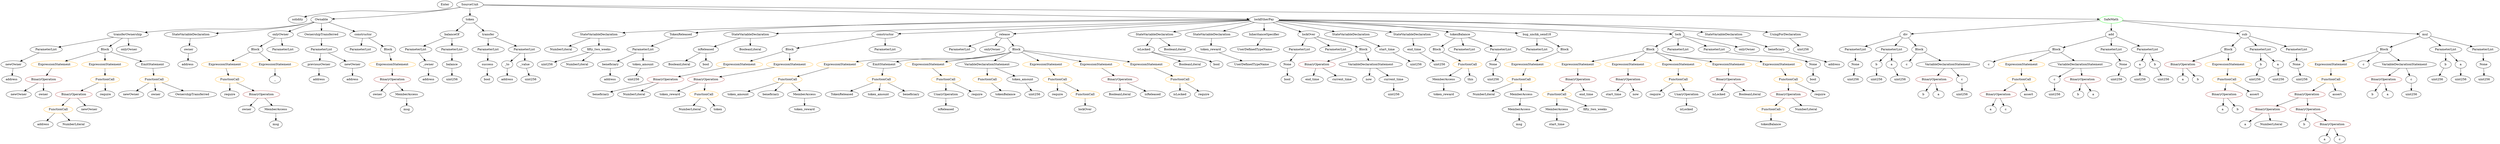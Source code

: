 strict digraph {
	graph [bb="0,0,9954.1,684"];
	node [label="\N"];
	Enter	[height=0.5,
		pos="1772.6,666",
		width=0.83628];
	Block_Unnamed_3	[color=black,
		height=0.5,
		label=Block,
		pos="8173.6,450",
		width=0.90558];
	Identifier_c_4	[color=black,
		height=0.5,
		label=c,
		pos="7899.6,378",
		width=0.75];
	Block_Unnamed_3 -> Identifier_c_4	[pos="e,7920.6,389.87 8142.2,444.29 8096,436.87 8007.7,420.7 7935.6,396 7934,395.47 7932.5,394.89 7930.9,394.27"];
	ExpressionStatement_Unnamed_2	[color=orange,
		height=0.5,
		label=ExpressionStatement,
		pos="8032.6,378",
		width=2.458];
	Block_Unnamed_3 -> ExpressionStatement_Unnamed_2	[pos="e,8065,395.09 8150,437.28 8129.6,427.17 8099.7,412.31 8075.1,400.12"];
	VariableDeclarationStatement_Unnamed_2	[color=black,
		height=0.5,
		label=VariableDeclarationStatement,
		pos="8258.6,378",
		width=3.3174];
	Block_Unnamed_3 -> VariableDeclarationStatement_Unnamed_2	[pos="e,8237.7,396.2 8191.2,434.5 8202.1,425.54 8216.3,413.81 8228.9,403.45"];
	NumberLiteral_Unnamed_3	[color=black,
		height=0.5,
		label=NumberLiteral,
		pos="2228.6,450",
		width=1.765];
	BinaryOperation_Unnamed_7	[color=brown,
		height=0.5,
		label=BinaryOperation,
		pos="8691.6,378",
		width=1.9867];
	Identifier_a_5	[color=black,
		height=0.5,
		label=a,
		pos="8685.6,306",
		width=0.75];
	BinaryOperation_Unnamed_7 -> Identifier_a_5	[pos="e,8687.1,324.1 8690.1,359.7 8689.5,352.41 8688.7,343.73 8688,335.54"];
	Identifier_b_4	[color=black,
		height=0.5,
		label=b,
		pos="8757.6,306",
		width=0.75];
	BinaryOperation_Unnamed_7 -> Identifier_b_4	[pos="e,8743.5,321.89 8707.6,360.05 8716.1,351.04 8726.6,339.83 8735.9,330.04"];
	BinaryOperation_Unnamed_12	[color=brown,
		height=0.5,
		label=BinaryOperation,
		pos="289.59,234",
		width=1.9867];
	FunctionCall_Unnamed_5	[color=orange,
		height=0.5,
		label=FunctionCall,
		pos="225.59,162",
		width=1.6125];
	BinaryOperation_Unnamed_12 -> FunctionCall_Unnamed_5	[pos="e,240.94,179.79 274.09,216.05 266.47,207.71 257.12,197.49 248.67,188.25"];
	Identifier_newOwner	[color=black,
		height=0.5,
		label=newOwner,
		pos="352.59,162",
		width=1.4046];
	BinaryOperation_Unnamed_12 -> Identifier_newOwner	[pos="e,337.91,179.31 304.84,216.05 312.45,207.59 321.82,197.19 330.23,187.84"];
	ParameterList_Unnamed_11	[color=black,
		height=0.5,
		label=ParameterList,
		pos="1944.6,450",
		width=1.7095];
	Parameter_success	[color=black,
		height=0.5,
		label=success,
		pos="1932.6,378",
		width=1.1135];
	ParameterList_Unnamed_11 -> Parameter_success	[pos="e,1935.5,396.1 1941.6,431.7 1940.4,424.32 1938.8,415.52 1937.4,407.25"];
	BinaryOperation_Unnamed_20	[color=brown,
		height=0.5,
		label=BinaryOperation,
		pos="5228.6,378",
		width=1.9867];
	Identifier_end_time_1	[color=black,
		height=0.5,
		label=end_time,
		pos="5206.6,306",
		width=1.2382];
	BinaryOperation_Unnamed_20 -> Identifier_end_time_1	[pos="e,5212,324.1 5223.1,359.7 5220.8,352.24 5218,343.32 5215.4,334.97"];
	Identifier_current_time	[color=black,
		height=0.5,
		label=current_time,
		pos="5326.6,306",
		width=1.5848];
	BinaryOperation_Unnamed_20 -> Identifier_current_time	[pos="e,5304.3,322.91 5251.3,360.76 5264.4,351.42 5281,339.55 5295.3,329.33"];
	FunctionCall_Unnamed_13	[color=orange,
		height=0.5,
		label=FunctionCall,
		pos="6169.6,234",
		width=1.6125];
	MemberAccess_Unnamed_5	[color=black,
		height=0.5,
		label=MemberAccess,
		pos="6169.6,162",
		width=1.9174];
	FunctionCall_Unnamed_13 -> MemberAccess_Unnamed_5	[pos="e,6169.6,180.1 6169.6,215.7 6169.6,208.41 6169.6,199.73 6169.6,191.54"];
	Identifier_fifty_two_weeks	[color=black,
		height=0.5,
		label=fifty_two_weeks,
		pos="6329.6,162",
		width=2.0145];
	FunctionCall_Unnamed_13 -> Identifier_fifty_two_weeks	[pos="e,6294.8,178.24 6202,218.83 6225.6,208.48 6258.1,194.29 6284.3,182.81"];
	BooleanLiteral_Unnamed_5	[color=black,
		height=0.5,
		label=BooleanLiteral,
		pos="4476.6,234",
		width=1.7788];
	Identifier_isLocked_2	[color=black,
		height=0.5,
		label=isLocked,
		pos="4721.6,234",
		width=1.2521];
	FunctionDefinition_transferOwnership	[color=black,
		height=0.5,
		label=transferOwnership,
		pos="512.59,522",
		width=2.1947];
	ParameterList_Unnamed_15	[color=black,
		height=0.5,
		label=ParameterList,
		pos="181.59,450",
		width=1.7095];
	FunctionDefinition_transferOwnership -> ParameterList_Unnamed_15	[pos="e,230.33,461.31 456.06,509.05 396.27,496.4 302.31,476.53 241.32,463.63"];
	Block_Unnamed_6	[color=black,
		height=0.5,
		label=Block,
		pos="413.59,450",
		width=0.90558];
	FunctionDefinition_transferOwnership -> Block_Unnamed_6	[pos="e,433.21,464.88 489.13,504.41 475.15,494.53 457.3,481.91 442.46,471.41"];
	ModifierInvocation_onlyOwner	[color=black,
		height=0.5,
		label=onlyOwner,
		pos="515.59,450",
		width=1.4323];
	FunctionDefinition_transferOwnership -> ModifierInvocation_onlyOwner	[pos="e,514.85,468.1 513.33,503.7 513.64,496.41 514.01,487.73 514.36,479.54"];
	PragmaDirective_solidity	[color=black,
		height=0.5,
		label=solidity,
		pos="1186.6,594",
		width=1.0442];
	Parameter_b_2	[color=black,
		height=0.5,
		label=b,
		pos="9002.6,378",
		width=0.75];
	ElementaryTypeName_uint256_9	[color=black,
		height=0.5,
		label=uint256,
		pos="8982.6,306",
		width=1.0442];
	Parameter_b_2 -> ElementaryTypeName_uint256_9	[pos="e,8987.5,324.28 8997.7,360.05 8995.6,352.6 8993.1,343.64 8990.7,335.22"];
	Identifier_start_time_1	[color=black,
		height=0.5,
		label=start_time,
		pos="6169.6,90",
		width=1.3076];
	StateVariableDeclaration_Unnamed_7	[color=black,
		height=0.5,
		label=StateVariableDeclaration,
		pos="2382.6,522",
		width=2.8184];
	StateVariableDeclaration_Unnamed_7 -> NumberLiteral_Unnamed_3	[pos="e,2261.2,465.83 2346.9,504.76 2324.4,494.57 2295.4,481.37 2271.7,470.59"];
	VariableDeclaration_fifty_two_weeks	[color=black,
		height=0.5,
		label=fifty_two_weeks,
		pos="2382.6,450",
		width=2.0145];
	StateVariableDeclaration_Unnamed_7 -> VariableDeclaration_fifty_two_weeks	[pos="e,2382.6,468.1 2382.6,503.7 2382.6,496.41 2382.6,487.73 2382.6,479.54"];
	ExpressionStatement_Unnamed_4	[color=orange,
		height=0.5,
		label=ExpressionStatement,
		pos="895.59,378",
		width=2.458];
	FunctionCall_Unnamed_3	[color=orange,
		height=0.5,
		label=FunctionCall,
		pos="917.59,306",
		width=1.6125];
	ExpressionStatement_Unnamed_4 -> FunctionCall_Unnamed_3	[pos="e,912.21,324.1 901.03,359.7 903.37,352.24 906.17,343.32 908.8,334.97"];
	BinaryOperation_Unnamed_14	[color=brown,
		height=0.5,
		label=BinaryOperation,
		pos="2794.6,306",
		width=1.9867];
	Identifier_token_reward	[color=black,
		height=0.5,
		label=token_reward,
		pos="2652.6,234",
		width=1.7095];
	BinaryOperation_Unnamed_14 -> Identifier_token_reward	[pos="e,2683,250.01 2763.1,289.46 2742.5,279.31 2715.4,265.95 2693.2,255.01"];
	FunctionCall_Unnamed_7	[color=orange,
		height=0.5,
		label=FunctionCall,
		pos="2790.6,234",
		width=1.6125];
	BinaryOperation_Unnamed_14 -> FunctionCall_Unnamed_7	[pos="e,2791.6,252.1 2793.6,287.7 2793.2,280.41 2792.7,271.73 2792.2,263.54"];
	VariableDeclaration_isLocked	[color=black,
		height=0.5,
		label=isLocked,
		pos="4523.6,450",
		width=1.2521];
	BooleanLiteral_Unnamed	[color=black,
		height=0.5,
		label=BooleanLiteral,
		pos="4707.6,378",
		width=1.7788];
	VariableDeclaration_isLocked -> BooleanLiteral_Unnamed	[pos="e,4670.7,393.04 4555.2,436.97 4584,426.01 4627,409.67 4659.9,397.14"];
	ElementaryTypeName_bool_1	[color=black,
		height=0.5,
		label=bool,
		pos="4817.6,378",
		width=0.76697];
	VariableDeclaration_isLocked -> ElementaryTypeName_bool_1	[pos="e,4796.4,389.84 4557.4,437.62 4564,435.59 4571,433.61 4577.6,432 4666.6,410.2 4693.1,423.35 4780.6,396 4782.3,395.46 4784.1,394.86 \
4785.8,394.21"];
	Identifier_TokenReleased	[color=black,
		height=0.5,
		label=TokenReleased,
		pos="3356.6,234",
		width=1.8897];
	FunctionDefinition_balanceOf	[color=black,
		height=0.5,
		label=balanceOf,
		pos="1803.6,522",
		width=1.3491];
	ParameterList_Unnamed_8	[color=black,
		height=0.5,
		label=ParameterList,
		pos="1662.6,450",
		width=1.7095];
	FunctionDefinition_balanceOf -> ParameterList_Unnamed_8	[pos="e,1692.7,465.94 1775.4,507 1754.6,496.69 1726.1,482.52 1702.9,471.02"];
	ParameterList_Unnamed_9	[color=black,
		height=0.5,
		label=ParameterList,
		pos="1803.6,450",
		width=1.7095];
	FunctionDefinition_balanceOf -> ParameterList_Unnamed_9	[pos="e,1803.6,468.1 1803.6,503.7 1803.6,496.41 1803.6,487.73 1803.6,479.54"];
	Parameter_None_2	[color=black,
		height=0.5,
		label=None,
		pos="9150.6,378",
		width=0.85014];
	ElementaryTypeName_uint256_10	[color=black,
		height=0.5,
		label=uint256,
		pos="9168.6,306",
		width=1.0442];
	Parameter_None_2 -> ElementaryTypeName_uint256_10	[pos="e,9164.2,324.1 9155,359.7 9156.9,352.32 9159.2,343.52 9161.3,335.25"];
	ElementaryTypeName_uint256_20	[color=black,
		height=0.5,
		label=uint256,
		pos="2187.6,378",
		width=1.0442];
	StateVariableDeclaration_Unnamed	[color=black,
		height=0.5,
		label=StateVariableDeclaration,
		pos="805.59,522",
		width=2.8184];
	VariableDeclaration_owner	[color=black,
		height=0.5,
		label=owner,
		pos="777.59,450",
		width=0.93331];
	StateVariableDeclaration_Unnamed -> VariableDeclaration_owner	[pos="e,784.43,468.1 798.67,503.7 795.65,496.15 792.03,487.12 788.66,478.68"];
	ElementaryTypeName_uint256_16	[color=black,
		height=0.5,
		label=uint256,
		pos="2112.6,306",
		width=1.0442];
	BooleanLiteral_Unnamed_2	[color=black,
		height=0.5,
		label=BooleanLiteral,
		pos="2718.6,378",
		width=1.7788];
	EventDefinition_TokenReleased	[color=black,
		height=0.5,
		label=TokenReleased,
		pos="2706.6,522",
		width=1.8897];
	ParameterList_Unnamed_16	[color=black,
		height=0.5,
		label=ParameterList,
		pos="2572.6,450",
		width=1.7095];
	EventDefinition_TokenReleased -> ParameterList_Unnamed_16	[pos="e,2601.8,466.25 2676.8,505.46 2657.7,495.47 2632.6,482.38 2611.9,471.53"];
	FunctionCall_Unnamed_11	[color=orange,
		height=0.5,
		label=FunctionCall,
		pos="7091.6,306",
		width=1.6125];
	BinaryOperation_Unnamed_16	[color=brown,
		height=0.5,
		label=BinaryOperation,
		pos="7111.6,234",
		width=1.9867];
	FunctionCall_Unnamed_11 -> BinaryOperation_Unnamed_16	[pos="e,7106.7,252.1 7096.5,287.7 7098.7,280.24 7101.2,271.32 7103.6,262.97"];
	Identifier_require_3	[color=black,
		height=0.5,
		label=require,
		pos="7237.6,234",
		width=1.0026];
	FunctionCall_Unnamed_11 -> Identifier_require_3	[pos="e,7212.4,247.09 7122.2,290.33 7145.5,279.15 7177.6,263.74 7202.1,252.03"];
	ElementaryTypeName_address	[color=black,
		height=0.5,
		label=address,
		pos="1702.6,306",
		width=1.0996];
	ExpressionStatement_Unnamed_14	[color=orange,
		height=0.5,
		label=ExpressionStatement,
		pos="6258.6,378",
		width=2.458];
	BinaryOperation_Unnamed_18	[color=brown,
		height=0.5,
		label=BinaryOperation,
		pos="6258.6,306",
		width=1.9867];
	ExpressionStatement_Unnamed_14 -> BinaryOperation_Unnamed_18	[pos="e,6258.6,324.1 6258.6,359.7 6258.6,352.41 6258.6,343.73 6258.6,335.54"];
	NumberLiteral_Unnamed_4	[color=black,
		height=0.5,
		label=NumberLiteral,
		pos="2733.6,162",
		width=1.765];
	ParameterList_Unnamed_24	[color=black,
		height=0.5,
		label=ParameterList,
		pos="5150.6,450",
		width=1.7095];
	Parameter_None_6	[color=black,
		height=0.5,
		label=None,
		pos="5108.6,378",
		width=0.85014];
	ParameterList_Unnamed_24 -> Parameter_None_6	[pos="e,5118.4,395.31 5140.4,432.05 5135.6,423.94 5129.6,414.04 5124.2,405.01"];
	FunctionDefinition_div	[color=black,
		height=0.5,
		label=div,
		pos="7553.6,522",
		width=0.75];
	ParameterList_Unnamed_3	[color=black,
		height=0.5,
		label=ParameterList,
		pos="7353.6,450",
		width=1.7095];
	FunctionDefinition_div -> ParameterList_Unnamed_3	[pos="e,7392,464.44 7529.9,512.7 7498.7,501.78 7443.1,482.34 7402.7,468.19"];
	ParameterList_Unnamed_2	[color=black,
		height=0.5,
		label=ParameterList,
		pos="7497.6,450",
		width=1.7095];
	FunctionDefinition_div -> ParameterList_Unnamed_2	[pos="e,7510.9,467.63 7541.4,505.81 7534.6,497.28 7525.9,486.4 7518.1,476.6"];
	Block_Unnamed_1	[color=black,
		height=0.5,
		label=Block,
		pos="7609.6,450",
		width=0.90558];
	FunctionDefinition_div -> Block_Unnamed_1	[pos="e,7597.1,466.64 7565.7,505.81 7572.8,496.94 7581.9,485.55 7590,475.45"];
	Block_Unnamed_2	[color=black,
		height=0.5,
		label=Block,
		pos="8869.6,450",
		width=0.90558];
	Block_Unnamed_2 -> BinaryOperation_Unnamed_7	[pos="e,8729,393.71 8843.7,438.82 8816.5,428.11 8773,411.01 8739.5,397.84"];
	ExpressionStatement_Unnamed_1	[color=orange,
		height=0.5,
		label=ExpressionStatement,
		pos="8869.6,378",
		width=2.458];
	Block_Unnamed_2 -> ExpressionStatement_Unnamed_1	[pos="e,8869.6,396.1 8869.6,431.7 8869.6,424.41 8869.6,415.73 8869.6,407.54"];
	VariableDeclaration_beneficiary	[color=black,
		height=0.5,
		label=beneficiary,
		pos="7041.6,450",
		width=1.4184];
	ElementaryTypeName_address_7	[color=black,
		height=0.5,
		label=address,
		pos="7263.6,378",
		width=1.0996];
	VariableDeclaration_beneficiary -> ElementaryTypeName_address_7	[pos="e,7233.2,390 7080.1,437.81 7115.5,427.4 7169.2,411.26 7215.6,396 7217.8,395.27 7220.1,394.5 7222.4,393.72"];
	Identifier_b_2	[color=black,
		height=0.5,
		label=b,
		pos="7607.6,234",
		width=0.75];
	Parameter__to	[color=black,
		height=0.5,
		label=_to,
		pos="2017.6,378",
		width=0.75];
	ElementaryTypeName_address_1	[color=black,
		height=0.5,
		label=address,
		pos="2017.6,306",
		width=1.0996];
	Parameter__to -> ElementaryTypeName_address_1	[pos="e,2017.6,324.1 2017.6,359.7 2017.6,352.41 2017.6,343.73 2017.6,335.54"];
	Parameter_None_4	[color=black,
		height=0.5,
		label=None,
		pos="5926.6,378",
		width=0.85014];
	ElementaryTypeName_uint256_22	[color=black,
		height=0.5,
		label=uint256,
		pos="5925.6,306",
		width=1.0442];
	Parameter_None_4 -> ElementaryTypeName_uint256_22	[pos="e,5925.8,324.1 5926.3,359.7 5926.2,352.41 5926.1,343.73 5926,335.54"];
	StateVariableDeclaration_Unnamed_4	[color=black,
		height=0.5,
		label=StateVariableDeclaration,
		pos="3001.6,522",
		width=2.8184];
	VariableDeclaration_isReleased	[color=black,
		height=0.5,
		label=isReleased,
		pos="2828.6,450",
		width=1.3907];
	StateVariableDeclaration_Unnamed_4 -> VariableDeclaration_isReleased	[pos="e,2861,464.12 2962.3,505.12 2935.3,494.18 2899.4,479.66 2871.6,468.41"];
	BooleanLiteral_Unnamed_3	[color=black,
		height=0.5,
		label=BooleanLiteral,
		pos="3001.6,450",
		width=1.7788];
	StateVariableDeclaration_Unnamed_4 -> BooleanLiteral_Unnamed_3	[pos="e,3001.6,468.1 3001.6,503.7 3001.6,496.41 3001.6,487.73 3001.6,479.54"];
	Identifier_owner_1	[color=black,
		height=0.5,
		label=owner,
		pos="982.59,162",
		width=0.93331];
	Parameter_balance	[color=black,
		height=0.5,
		label=balance,
		pos="1803.6,378",
		width=1.0719];
	ElementaryTypeName_uint256_15	[color=black,
		height=0.5,
		label=uint256,
		pos="1803.6,306",
		width=1.0442];
	Parameter_balance -> ElementaryTypeName_uint256_15	[pos="e,1803.6,324.1 1803.6,359.7 1803.6,352.41 1803.6,343.73 1803.6,335.54"];
	ModifierDefinition_onlyOwner	[color=black,
		height=0.5,
		label=onlyOwner,
		pos="1121.6,522",
		width=1.4323];
	Block_Unnamed_5	[color=black,
		height=0.5,
		label=Block,
		pos="1021.6,450",
		width=0.90558];
	ModifierDefinition_onlyOwner -> Block_Unnamed_5	[pos="e,1041.3,464.83 1099.4,505.46 1085,495.39 1066.1,482.16 1050.5,471.27"];
	ParameterList_Unnamed_14	[color=black,
		height=0.5,
		label=ParameterList,
		pos="1133.6,450",
		width=1.7095];
	ModifierDefinition_onlyOwner -> ParameterList_Unnamed_14	[pos="e,1130.7,468.1 1124.6,503.7 1125.8,496.32 1127.3,487.52 1128.7,479.25"];
	FunctionCall_Unnamed_1	[color=orange,
		height=0.5,
		label=FunctionCall,
		pos="8868.6,306",
		width=1.6125];
	ExpressionStatement_Unnamed_1 -> FunctionCall_Unnamed_1	[pos="e,8868.8,324.1 8869.3,359.7 8869.2,352.41 8869.1,343.73 8869,335.54"];
	ParameterList_Unnamed_13	[color=black,
		height=0.5,
		label=ParameterList,
		pos="1438.6,450",
		width=1.7095];
	BinaryOperation_Unnamed_2	[color=brown,
		height=0.5,
		label=BinaryOperation,
		pos="9147.6,162",
		width=1.9867];
	Identifier_a_1	[color=black,
		height=0.5,
		label=a,
		pos="9051.6,90",
		width=0.75];
	BinaryOperation_Unnamed_2 -> Identifier_a_1	[pos="e,9069.3,103.88 9125.3,144.76 9111.3,134.56 9093.2,121.33 9078.4,110.55"];
	NumberLiteral_Unnamed	[color=black,
		height=0.5,
		label=NumberLiteral,
		pos="9160.6,90",
		width=1.765];
	BinaryOperation_Unnamed_2 -> NumberLiteral_Unnamed	[pos="e,9157.4,108.1 9150.8,143.7 9152.2,136.32 9153.8,127.52 9155.3,119.25"];
	Identifier_isReleased	[color=black,
		height=0.5,
		label=isReleased,
		pos="3778.6,162",
		width=1.3907];
	EventDefinition_OwnershipTransferred	[color=black,
		height=0.5,
		label=OwnershipTransferred,
		pos="1285.6,522",
		width=2.6243];
	ParameterList_Unnamed_12	[color=black,
		height=0.5,
		label=ParameterList,
		pos="1285.6,450",
		width=1.7095];
	EventDefinition_OwnershipTransferred -> ParameterList_Unnamed_12	[pos="e,1285.6,468.1 1285.6,503.7 1285.6,496.41 1285.6,487.73 1285.6,479.54"];
	Parameter_None_1	[color=black,
		height=0.5,
		label=None,
		pos="7351.6,378",
		width=0.85014];
	ParameterList_Unnamed_3 -> Parameter_None_1	[pos="e,7352.1,396.1 7353.1,431.7 7352.9,424.41 7352.6,415.73 7352.4,407.54"];
	FunctionDefinition_constructor_1	[color=black,
		height=0.5,
		label=constructor,
		pos="3521.6,522",
		width=1.4877];
	Block_Unnamed_7	[color=black,
		height=0.5,
		label=Block,
		pos="3157.6,450",
		width=0.90558];
	FunctionDefinition_constructor_1 -> Block_Unnamed_7	[pos="e,3188,456.86 3475.9,512.21 3404.6,498.49 3268,472.23 3199.3,459.01"];
	ParameterList_Unnamed_17	[color=black,
		height=0.5,
		label=ParameterList,
		pos="3521.6,450",
		width=1.7095];
	FunctionDefinition_constructor_1 -> ParameterList_Unnamed_17	[pos="e,3521.6,468.1 3521.6,503.7 3521.6,496.41 3521.6,487.73 3521.6,479.54"];
	BinaryOperation_Unnamed	[color=brown,
		height=0.5,
		label=BinaryOperation,
		pos="9497.6,306",
		width=1.9867];
	Identifier_b	[color=black,
		height=0.5,
		label=b,
		pos="9442.6,234",
		width=0.75];
	BinaryOperation_Unnamed -> Identifier_b	[pos="e,9454.7,250.36 9484.3,288.05 9477.5,279.44 9469.1,268.81 9461.7,259.33"];
	Identifier_a	[color=black,
		height=0.5,
		label=a,
		pos="9514.6,234",
		width=0.75];
	BinaryOperation_Unnamed -> Identifier_a	[pos="e,9510.4,252.1 9501.8,287.7 9503.6,280.32 9505.7,271.52 9507.7,263.25"];
	ElementaryTypeName_uint256_12	[color=black,
		height=0.5,
		label=uint256,
		pos="8595.6,306",
		width=1.0442];
	ExpressionStatement_Unnamed_9	[color=orange,
		height=0.5,
		label=ExpressionStatement,
		pos="2962.6,378",
		width=2.458];
	Block_Unnamed_7 -> ExpressionStatement_Unnamed_9	[pos="e,3005,394.24 3130.9,439.41 3101.4,428.81 3053,411.47 3015.7,398.08"];
	ExpressionStatement_Unnamed_8	[color=orange,
		height=0.5,
		label=ExpressionStatement,
		pos="3157.6,378",
		width=2.458];
	Block_Unnamed_7 -> ExpressionStatement_Unnamed_8	[pos="e,3157.6,396.1 3157.6,431.7 3157.6,424.41 3157.6,415.73 3157.6,407.54"];
	Identifier_msg_2	[color=black,
		height=0.5,
		label=msg,
		pos="6013.6,90",
		width=0.75];
	ExpressionStatement_Unnamed_13	[color=orange,
		height=0.5,
		label=ExpressionStatement,
		pos="6453.6,378",
		width=2.458];
	BinaryOperation_Unnamed_17	[color=brown,
		height=0.5,
		label=BinaryOperation,
		pos="6453.6,306",
		width=1.9867];
	ExpressionStatement_Unnamed_13 -> BinaryOperation_Unnamed_17	[pos="e,6453.6,324.1 6453.6,359.7 6453.6,352.41 6453.6,343.73 6453.6,335.54"];
	ParameterList_Unnamed_25	[color=black,
		height=0.5,
		label=ParameterList,
		pos="3800.6,450",
		width=1.7095];
	MemberAccess_Unnamed_4	[color=black,
		height=0.5,
		label=MemberAccess,
		pos="6013.6,162",
		width=1.9174];
	MemberAccess_Unnamed_4 -> Identifier_msg_2	[pos="e,6013.6,108.1 6013.6,143.7 6013.6,136.41 6013.6,127.73 6013.6,119.54"];
	Parameter__owner	[color=black,
		height=0.5,
		label=_owner,
		pos="1702.6,378",
		width=1.0719];
	Parameter__owner -> ElementaryTypeName_address	[pos="e,1702.6,324.1 1702.6,359.7 1702.6,352.41 1702.6,343.73 1702.6,335.54"];
	FunctionCall_Unnamed_19	[color=orange,
		height=0.5,
		label=FunctionCall,
		pos="3132.6,306",
		width=1.6125];
	Identifier_token_amount	[color=black,
		height=0.5,
		label=token_amount,
		pos="2930.6,234",
		width=1.765];
	FunctionCall_Unnamed_19 -> Identifier_token_amount	[pos="e,2969.6,248.53 3095.1,292 3062.7,280.78 3015.7,264.5 2980.2,252.21"];
	Identifier_beneficiary_1	[color=black,
		height=0.5,
		label=beneficiary,
		pos="3063.6,234",
		width=1.4184];
	FunctionCall_Unnamed_19 -> Identifier_beneficiary_1	[pos="e,3079.8,251.47 3116.2,288.41 3107.7,279.78 3097.2,269.06 3087.7,259.5"];
	MemberAccess_Unnamed_6	[color=black,
		height=0.5,
		label=MemberAccess,
		pos="3201.6,234",
		width=1.9174];
	FunctionCall_Unnamed_19 -> MemberAccess_Unnamed_6	[pos="e,3184.9,251.96 3148.9,288.41 3157.3,279.91 3167.7,269.37 3177,259.91"];
	ExpressionStatement_Unnamed_7	[color=orange,
		height=0.5,
		label=ExpressionStatement,
		pos="215.59,378",
		width=2.458];
	BinaryOperation_Unnamed_13	[color=brown,
		height=0.5,
		label=BinaryOperation,
		pos="168.59,306",
		width=1.9867];
	ExpressionStatement_Unnamed_7 -> BinaryOperation_Unnamed_13	[pos="e,180.07,324.1 203.97,359.7 198.68,351.81 192.29,342.3 186.41,333.55"];
	FunctionDefinition_release	[color=black,
		height=0.5,
		label=release,
		pos="3982.6,522",
		width=0.98875];
	FunctionDefinition_release -> ParameterList_Unnamed_25	[pos="e,3836.7,464.87 3954.9,510.37 3926.4,499.39 3881.4,482.07 3847.3,468.97"];
	ModifierInvocation_onlyOwner_2	[color=black,
		height=0.5,
		label=onlyOwner,
		pos="3931.6,450",
		width=1.4323];
	FunctionDefinition_release -> ModifierInvocation_onlyOwner_2	[pos="e,3943.7,467.63 3970.8,504.76 3964.7,496.49 3957.3,486.23 3950.5,476.9"];
	Block_Unnamed_12	[color=black,
		height=0.5,
		label=Block,
		pos="4033.6,450",
		width=0.90558];
	FunctionDefinition_release -> Block_Unnamed_12	[pos="e,4021.8,467.15 3994.4,504.76 4000.6,496.28 4008.3,485.71 4015.2,476.2"];
	FunctionCall_Unnamed_12	[color=orange,
		height=0.5,
		label=FunctionCall,
		pos="7041.6,162",
		width=1.6125];
	BinaryOperation_Unnamed_16 -> FunctionCall_Unnamed_12	[pos="e,7057.9,179.31 7094.6,216.05 7086,207.42 7075.3,196.76 7065.9,187.27"];
	NumberLiteral_Unnamed_7	[color=black,
		height=0.5,
		label=NumberLiteral,
		pos="7181.6,162",
		width=1.765];
	BinaryOperation_Unnamed_16 -> NumberLiteral_Unnamed_7	[pos="e,7164.8,179.79 7128.5,216.05 7137,207.54 7147.5,197.07 7156.9,187.68"];
	Block_Unnamed_5 -> ExpressionStatement_Unnamed_4	[pos="e,925.03,395.36 999.06,436.49 981.3,426.62 956.09,412.61 935,400.9"];
	ExpressionStatement_Unnamed_5	[color=orange,
		height=0.5,
		label=ExpressionStatement,
		pos="1090.6,378",
		width=2.458];
	Block_Unnamed_5 -> ExpressionStatement_Unnamed_5	[pos="e,1073.7,396.13 1036.6,433.81 1045.1,425.14 1056,414.05 1065.8,404.12"];
	VariableDeclaration_end_time	[color=black,
		height=0.5,
		label=end_time,
		pos="5611.6,450",
		width=1.2382];
	ElementaryTypeName_uint256_19	[color=black,
		height=0.5,
		label=uint256,
		pos="5705.6,378",
		width=1.0442];
	VariableDeclaration_end_time -> ElementaryTypeName_uint256_19	[pos="e,5685.9,393.68 5632,433.81 5645.1,424.05 5662.3,411.22 5676.8,400.42"];
	Identifier_isReleased_1	[color=black,
		height=0.5,
		label=isReleased,
		pos="4608.6,234",
		width=1.3907];
	VariableDeclaration_previousOwner	[color=black,
		height=0.5,
		label=previousOwner,
		pos="1264.6,378",
		width=1.8759];
	ElementaryTypeName_address_3	[color=black,
		height=0.5,
		label=address,
		pos="1264.6,306",
		width=1.0996];
	VariableDeclaration_previousOwner -> ElementaryTypeName_address_3	[pos="e,1264.6,324.1 1264.6,359.7 1264.6,352.41 1264.6,343.73 1264.6,335.54"];
	Parameter_newOwner	[color=black,
		height=0.5,
		label=newOwner,
		pos="52.587,378",
		width=1.4046];
	ParameterList_Unnamed_15 -> Parameter_newOwner	[pos="e,79.507,393.61 153.28,433.64 134.5,423.45 109.66,409.97 89.36,398.95"];
	Block_Unnamed_8	[color=black,
		height=0.5,
		label=Block,
		pos="5706.6,450",
		width=0.90558];
	FunctionCall_Unnamed_8	[color=orange,
		height=0.5,
		label=FunctionCall,
		pos="5819.6,378",
		width=1.6125];
	Block_Unnamed_8 -> FunctionCall_Unnamed_8	[pos="e,5794.5,394.55 5727.8,435.83 5743.9,425.9 5766.2,412.05 5784.9,400.51"];
	Identifier_b_5	[color=black,
		height=0.5,
		label=b,
		pos="8253.6,234",
		width=0.75];
	Identifier_beneficiary	[color=black,
		height=0.5,
		label=beneficiary,
		pos="2376.6,234",
		width=1.4184];
	BinaryOperation_Unnamed_10	[color=brown,
		height=0.5,
		label=BinaryOperation,
		pos="1557.6,306",
		width=1.9867];
	Identifier_owner	[color=black,
		height=0.5,
		label=owner,
		pos="1496.6,234",
		width=0.93331];
	BinaryOperation_Unnamed_10 -> Identifier_owner	[pos="e,1510.4,250.83 1542.8,288.05 1535.3,279.47 1526.1,268.89 1517.9,259.44"];
	MemberAccess_Unnamed	[color=black,
		height=0.5,
		label=MemberAccess,
		pos="1617.6,234",
		width=1.9174];
	BinaryOperation_Unnamed_10 -> MemberAccess_Unnamed	[pos="e,1603.2,251.79 1572.1,288.05 1579.3,279.71 1588,269.49 1595.9,260.25"];
	Identifier_now_1	[color=black,
		height=0.5,
		label=now,
		pos="5433.6,306",
		width=0.75];
	VariableDeclaration_newOwner	[color=black,
		height=0.5,
		label=newOwner,
		pos="1400.6,378",
		width=1.4046];
	ElementaryTypeName_address_4	[color=black,
		height=0.5,
		label=address,
		pos="1400.6,306",
		width=1.0996];
	VariableDeclaration_newOwner -> ElementaryTypeName_address_4	[pos="e,1400.6,324.1 1400.6,359.7 1400.6,352.41 1400.6,343.73 1400.6,335.54"];
	MemberAccess_Unnamed_2	[color=black,
		height=0.5,
		label=MemberAccess,
		pos="5717.6,306",
		width=1.9174];
	Identifier_token_reward_1	[color=black,
		height=0.5,
		label=token_reward,
		pos="5717.6,234",
		width=1.7095];
	MemberAccess_Unnamed_2 -> Identifier_token_reward_1	[pos="e,5717.6,252.1 5717.6,287.7 5717.6,280.41 5717.6,271.73 5717.6,263.54"];
	BooleanLiteral_Unnamed_1	[color=black,
		height=0.5,
		label=BooleanLiteral,
		pos="4650.6,450",
		width=1.7788];
	FunctionDefinition_add	[color=black,
		height=0.5,
		label=add,
		pos="8393.6,522",
		width=0.75];
	FunctionDefinition_add -> Block_Unnamed_3	[pos="e,8201.3,459.82 8369.6,513.38 8331.7,501.32 8257.7,477.75 8212.2,463.29"];
	ParameterList_Unnamed_7	[color=black,
		height=0.5,
		label=ParameterList,
		pos="8393.6,450",
		width=1.7095];
	FunctionDefinition_add -> ParameterList_Unnamed_7	[pos="e,8393.6,468.1 8393.6,503.7 8393.6,496.41 8393.6,487.73 8393.6,479.54"];
	ParameterList_Unnamed_6	[color=black,
		height=0.5,
		label=ParameterList,
		pos="8534.6,450",
		width=1.7095];
	FunctionDefinition_add -> ParameterList_Unnamed_6	[pos="e,8504.2,466.09 8414.7,510.52 8435.6,500.16 8468,484.05 8493.9,471.19"];
	ExpressionStatement_Unnamed_6	[color=orange,
		height=0.5,
		label=ExpressionStatement,
		pos="413.59,378",
		width=2.458];
	FunctionCall_Unnamed_4	[color=orange,
		height=0.5,
		label=FunctionCall,
		pos="413.59,306",
		width=1.6125];
	ExpressionStatement_Unnamed_6 -> FunctionCall_Unnamed_4	[pos="e,413.59,324.1 413.59,359.7 413.59,352.41 413.59,343.73 413.59,335.54"];
	FunctionCall_Unnamed_7 -> NumberLiteral_Unnamed_4	[pos="e,2747.3,179.79 2776.8,216.05 2770.1,207.8 2761.8,197.7 2754.4,188.54"];
	Identifier_token	[color=black,
		height=0.5,
		label=token,
		pos="2846.6,162",
		width=0.864];
	FunctionCall_Unnamed_7 -> Identifier_token	[pos="e,2833.9,178.83 2804.1,216.05 2810.9,207.56 2819.3,197.11 2826.8,187.73"];
	ExpressionStatement_Unnamed_11	[color=orange,
		height=0.5,
		label=ExpressionStatement,
		pos="6648.6,378",
		width=2.458];
	FunctionCall_Unnamed_10	[color=orange,
		height=0.5,
		label=FunctionCall,
		pos="6648.6,306",
		width=1.6125];
	ExpressionStatement_Unnamed_11 -> FunctionCall_Unnamed_10	[pos="e,6648.6,324.1 6648.6,359.7 6648.6,352.41 6648.6,343.73 6648.6,335.54"];
	ContractDefinition_Ownable	[color=black,
		height=0.5,
		label=Ownable,
		pos="1285.6,594",
		width=1.2105];
	ContractDefinition_Ownable -> FunctionDefinition_transferOwnership	[pos="e,583.81,530.05 1254,581.29 1247.4,579.21 1240.3,577.3 1233.6,576 998.32,530.41 934.47,559.08 695.59,540 662.73,537.37 626.59,534.1 \
595.16,531.13"];
	ContractDefinition_Ownable -> StateVariableDeclaration_Unnamed	[pos="e,898.72,529.33 1253.4,581.41 1246.9,579.38 1240.1,577.45 1233.6,576 1124.6,551.66 997.22,537.69 909.96,530.27"];
	ContractDefinition_Ownable -> ModifierDefinition_onlyOwner	[pos="e,1153.5,536.6 1256.3,580.49 1230.5,569.49 1192.7,553.35 1163.7,540.98"];
	ContractDefinition_Ownable -> EventDefinition_OwnershipTransferred	[pos="e,1285.6,540.1 1285.6,575.7 1285.6,568.41 1285.6,559.73 1285.6,551.54"];
	FunctionDefinition_constructor	[color=black,
		height=0.5,
		label=constructor,
		pos="1451.6,522",
		width=1.4877];
	ContractDefinition_Ownable -> FunctionDefinition_constructor	[pos="e,1419,536.72 1315.3,580.49 1341.3,569.52 1379.4,553.46 1408.7,541.09"];
	Identifier_msg	[color=black,
		height=0.5,
		label=msg,
		pos="1617.6,162",
		width=0.75];
	StateVariableDeclaration_Unnamed_3	[color=black,
		height=0.5,
		label=StateVariableDeclaration,
		pos="4592.6,522",
		width=2.8184];
	StateVariableDeclaration_Unnamed_3 -> VariableDeclaration_isLocked	[pos="e,4539.7,467.31 4575.9,504.05 4567.4,495.42 4556.9,484.76 4547.5,475.27"];
	StateVariableDeclaration_Unnamed_3 -> BooleanLiteral_Unnamed_1	[pos="e,4636.8,467.62 4606.9,503.7 4613.8,495.44 4622.1,485.39 4629.6,476.3"];
	ElementaryTypeName_uint256_6	[color=black,
		height=0.5,
		label=uint256,
		pos="7334.6,306",
		width=1.0442];
	ElementaryTypeName_uint256_18	[color=black,
		height=0.5,
		label=uint256,
		pos="5612.6,378",
		width=1.0442];
	VariableDeclaration_beneficiary_1	[color=black,
		height=0.5,
		label=beneficiary,
		pos="2439.6,378",
		width=1.4184];
	ParameterList_Unnamed_16 -> VariableDeclaration_beneficiary_1	[pos="e,2467,393.44 2543.7,433.81 2524.2,423.51 2498.1,409.8 2477,398.67"];
	VariableDeclaration_token_amount	[color=black,
		height=0.5,
		label=token_amount,
		pos="2572.6,378",
		width=1.765];
	ParameterList_Unnamed_16 -> VariableDeclaration_token_amount	[pos="e,2572.6,396.1 2572.6,431.7 2572.6,424.41 2572.6,415.73 2572.6,407.54"];
	Parameter_a_3	[color=black,
		height=0.5,
		label=a,
		pos="8502.6,378",
		width=0.75];
	ElementaryTypeName_uint256_11	[color=black,
		height=0.5,
		label=uint256,
		pos="8502.6,306",
		width=1.0442];
	Parameter_a_3 -> ElementaryTypeName_uint256_11	[pos="e,8502.6,324.1 8502.6,359.7 8502.6,352.41 8502.6,343.73 8502.6,335.54"];
	ExpressionStatement_Unnamed_19	[color=orange,
		height=0.5,
		label=ExpressionStatement,
		pos="3352.6,378",
		width=2.458];
	ExpressionStatement_Unnamed_19 -> FunctionCall_Unnamed_19	[pos="e,3171.9,319.52 3306.2,362.24 3269.9,350.7 3219.6,334.7 3182.5,322.88"];
	FunctionCall_Unnamed_20	[color=orange,
		height=0.5,
		label=FunctionCall,
		pos="3516.6,306",
		width=1.6125];
	FunctionCall_Unnamed_20 -> Identifier_TokenReleased	[pos="e,3390.9,249.99 3484.2,290.83 3460.4,280.41 3427.7,266.1 3401.3,254.58"];
	Identifier_token_amount_1	[color=black,
		height=0.5,
		label=token_amount,
		pos="3506.6,234",
		width=1.765];
	FunctionCall_Unnamed_20 -> Identifier_token_amount_1	[pos="e,3509,252.1 3514.1,287.7 3513.1,280.32 3511.8,271.52 3510.6,263.25"];
	Identifier_beneficiary_2	[color=black,
		height=0.5,
		label=beneficiary,
		pos="3639.6,234",
		width=1.4184];
	FunctionCall_Unnamed_20 -> Identifier_beneficiary_2	[pos="e,3613.5,249.85 3543.6,289.64 3561.2,279.61 3584.4,266.4 3603.6,255.48"];
	ElementaryTypeName_uint256_13	[color=black,
		height=0.5,
		label=uint256,
		pos="8409.6,306",
		width=1.0442];
	FunctionCall_Unnamed_2	[color=orange,
		height=0.5,
		label=FunctionCall,
		pos="8032.6,306",
		width=1.6125];
	ExpressionStatement_Unnamed_2 -> FunctionCall_Unnamed_2	[pos="e,8032.6,324.1 8032.6,359.7 8032.6,352.41 8032.6,343.73 8032.6,335.54"];
	Identifier_tokenBalance_1	[color=black,
		height=0.5,
		label=tokenBalance,
		pos="4016.6,234",
		width=1.6679];
	VariableDeclaration_c_2	[color=black,
		height=0.5,
		label=c,
		pos="8153.6,306",
		width=0.75];
	ElementaryTypeName_uint256_14	[color=black,
		height=0.5,
		label=uint256,
		pos="8153.6,234",
		width=1.0442];
	VariableDeclaration_c_2 -> ElementaryTypeName_uint256_14	[pos="e,8153.6,252.1 8153.6,287.7 8153.6,280.41 8153.6,271.73 8153.6,263.54"];
	StateVariableDeclaration_Unnamed_1	[color=black,
		height=0.5,
		label=StateVariableDeclaration,
		pos="4813.6,522",
		width=2.8184];
	VariableDeclaration_token_reward	[color=black,
		height=0.5,
		label=token_reward,
		pos="4794.6,450",
		width=1.7095];
	StateVariableDeclaration_Unnamed_1 -> VariableDeclaration_token_reward	[pos="e,4799.2,468.1 4808.9,503.7 4806.9,496.24 4804.4,487.32 4802.2,478.97"];
	Parameter_None_5	[color=black,
		height=0.5,
		label=None,
		pos="7175.6,378",
		width=0.85014];
	ElementaryTypeName_bool_3	[color=black,
		height=0.5,
		label=bool,
		pos="7195.6,306",
		width=0.76697];
	Parameter_None_5 -> ElementaryTypeName_bool_3	[pos="e,7190.8,323.79 7180.4,360.05 7182.6,352.49 7185.2,343.37 7187.6,334.85"];
	Identifier_newOwner_2	[color=black,
		height=0.5,
		label=newOwner,
		pos="64.587,234",
		width=1.4046];
	BinaryOperation_Unnamed_9	[color=brown,
		height=0.5,
		label=BinaryOperation,
		pos="7933.6,234",
		width=1.9867];
	FunctionCall_Unnamed_2 -> BinaryOperation_Unnamed_9	[pos="e,7956.6,251.31 8010.1,289.12 7997,279.85 7980.3,268.01 7965.8,257.76"];
	Identifier_assert_2	[color=black,
		height=0.5,
		label=assert,
		pos="8055.6,234",
		width=0.89172];
	FunctionCall_Unnamed_2 -> Identifier_assert_2	[pos="e,8050,252.1 8038.3,287.7 8040.7,280.24 8043.7,271.32 8046.4,262.97"];
	Identifier_require_4	[color=black,
		height=0.5,
		label=require,
		pos="4820.6,234",
		width=1.0026];
	Parameter_a_2	[color=black,
		height=0.5,
		label=a,
		pos="9074.6,378",
		width=0.75];
	ElementaryTypeName_uint256_8	[color=black,
		height=0.5,
		label=uint256,
		pos="9075.6,306",
		width=1.0442];
	Parameter_a_2 -> ElementaryTypeName_uint256_8	[pos="e,9075.3,324.1 9074.8,359.7 9074.9,352.41 9075.1,343.73 9075.2,335.54"];
	Identifier_a_7	[color=black,
		height=0.5,
		label=a,
		pos="7897.6,162",
		width=0.75];
	BinaryOperation_Unnamed_9 -> Identifier_a_7	[pos="e,7905.9,179.14 7924.7,215.7 7920.6,207.75 7915.7,198.16 7911.1,189.34"];
	Identifier_c_3	[color=black,
		height=0.5,
		label=c,
		pos="7969.6,162",
		width=0.75];
	BinaryOperation_Unnamed_9 -> Identifier_c_3	[pos="e,7961.3,179.14 7942.5,215.7 7946.6,207.75 7951.5,198.16 7956,189.34"];
	Parameter_b_3	[color=black,
		height=0.5,
		label=b,
		pos="8574.6,378",
		width=0.75];
	Parameter_b_3 -> ElementaryTypeName_uint256_12	[pos="e,8590.4,324.28 8579.7,360.05 8581.9,352.6 8584.6,343.64 8587.1,335.22"];
	NumberLiteral_Unnamed_2	[color=black,
		height=0.5,
		label=NumberLiteral,
		pos="2306.6,378",
		width=1.765];
	BinaryOperation_Unnamed_6	[color=brown,
		height=0.5,
		label=BinaryOperation,
		pos="8788.6,234",
		width=1.9867];
	Identifier_a_4	[color=black,
		height=0.5,
		label=a,
		pos="8752.6,162",
		width=0.75];
	BinaryOperation_Unnamed_6 -> Identifier_a_4	[pos="e,8760.9,179.14 8779.7,215.7 8775.6,207.75 8770.7,198.16 8766.1,189.34"];
	Identifier_b_3	[color=black,
		height=0.5,
		label=b,
		pos="8824.6,162",
		width=0.75];
	BinaryOperation_Unnamed_6 -> Identifier_b_3	[pos="e,8816.3,179.14 8797.5,215.7 8801.6,207.75 8806.5,198.16 8811,189.34"];
	FunctionCall_Unnamed_15	[color=orange,
		height=0.5,
		label=FunctionCall,
		pos="3778.6,306",
		width=1.6125];
	UnaryOperation_Unnamed_1	[color=black,
		height=0.5,
		label=UnaryOperation,
		pos="3778.6,234",
		width=1.9452];
	FunctionCall_Unnamed_15 -> UnaryOperation_Unnamed_1	[pos="e,3778.6,252.1 3778.6,287.7 3778.6,280.41 3778.6,271.73 3778.6,263.54"];
	Identifier_require_5	[color=black,
		height=0.5,
		label=require,
		pos="3902.6,234",
		width=1.0026];
	FunctionCall_Unnamed_15 -> Identifier_require_5	[pos="e,3879.2,248.21 3805.8,289.64 3824.5,279.08 3849.4,265 3869.3,253.78"];
	Parameter_None_3	[color=black,
		height=0.5,
		label=None,
		pos="8426.6,378",
		width=0.85014];
	ParameterList_Unnamed_7 -> Parameter_None_3	[pos="e,8418.8,395.62 8401.7,431.7 8405.4,423.95 8409.8,414.64 8413.9,406.02"];
	Identifier_tokenBalance	[color=black,
		height=0.5,
		label=tokenBalance,
		pos="7041.6,90",
		width=1.6679];
	FunctionCall_Unnamed_12 -> Identifier_tokenBalance	[pos="e,7041.6,108.1 7041.6,143.7 7041.6,136.41 7041.6,127.73 7041.6,119.54"];
	Identifier_c_2	[color=black,
		height=0.5,
		label=c,
		pos="7571.6,378",
		width=0.75];
	ElementaryTypeName_uint256_1	[color=black,
		height=0.5,
		label=uint256,
		pos="9727.6,306",
		width=1.0442];
	ParameterList_Unnamed_18	[color=black,
		height=0.5,
		label=ParameterList,
		pos="5818.6,450",
		width=1.7095];
	Identifier_require_2	[color=black,
		height=0.5,
		label=require,
		pos="6573.6,234",
		width=1.0026];
	Identifier__	[color=black,
		height=0.5,
		label=_,
		pos="1090.6,306",
		width=0.75];
	ExpressionStatement_Unnamed_5 -> Identifier__	[pos="e,1090.6,324.1 1090.6,359.7 1090.6,352.41 1090.6,343.73 1090.6,335.54"];
	FunctionDefinition_transfer	[color=black,
		height=0.5,
		label=transfer,
		pos="1944.6,522",
		width=1.0719];
	FunctionDefinition_transfer -> ParameterList_Unnamed_11	[pos="e,1944.6,468.1 1944.6,503.7 1944.6,496.41 1944.6,487.73 1944.6,479.54"];
	ParameterList_Unnamed_10	[color=black,
		height=0.5,
		label=ParameterList,
		pos="2085.6,450",
		width=1.7095];
	FunctionDefinition_transfer -> ParameterList_Unnamed_10	[pos="e,2055.2,466.07 1970.4,508.16 1991.3,497.81 2021,483.07 2045,471.15"];
	Identifier_assert_1	[color=black,
		height=0.5,
		label=assert,
		pos="8910.6,234",
		width=0.89172];
	MemberAccess_Unnamed_5 -> Identifier_start_time_1	[pos="e,6169.6,108.1 6169.6,143.7 6169.6,136.41 6169.6,127.73 6169.6,119.54"];
	Identifier_this	[color=black,
		height=0.5,
		label=this,
		pos="5831.6,306",
		width=0.75];
	FunctionCall_Unnamed_18	[color=orange,
		height=0.5,
		label=FunctionCall,
		pos="3923.6,306",
		width=1.6125];
	FunctionCall_Unnamed_18 -> Identifier_tokenBalance_1	[pos="e,3995.2,251.06 3944.7,289.12 3957,279.87 3972.7,268.07 3986.2,257.84"];
	Block_Unnamed_10	[color=black,
		height=0.5,
		label=Block,
		pos="6536.6,450",
		width=0.90558];
	Block_Unnamed_10 -> ExpressionStatement_Unnamed_14	[pos="e,6312.8,392.66 6507.4,441.64 6464.1,430.74 6381.8,410.03 6323.7,395.41"];
	Block_Unnamed_10 -> ExpressionStatement_Unnamed_13	[pos="e,6473.7,395.95 6519.4,434.5 6508.7,425.47 6494.7,413.64 6482.3,403.23"];
	Block_Unnamed_10 -> ExpressionStatement_Unnamed_11	[pos="e,6622.1,395.57 6557.7,435.83 6573.1,426.21 6594.3,412.92 6612.4,401.61"];
	ExpressionStatement_Unnamed_15	[color=orange,
		height=0.5,
		label=ExpressionStatement,
		pos="6843.6,378",
		width=2.458];
	Block_Unnamed_10 -> ExpressionStatement_Unnamed_15	[pos="e,6778.3,390.49 6561,437.95 6566.4,435.78 6572.1,433.66 6577.6,432 6612.3,421.46 6701.6,404.4 6767.2,392.5"];
	ExpressionStatement_Unnamed_12	[color=orange,
		height=0.5,
		label=ExpressionStatement,
		pos="7038.6,378",
		width=2.458];
	Block_Unnamed_10 -> ExpressionStatement_Unnamed_12	[pos="e,6974.6,390.78 6560.9,437.55 6566.3,435.39 6572.1,433.39 6577.6,432 6734.8,392.53 6779.9,417.87 6940.6,396 6948,394.99 6955.7,393.84 \
6963.4,392.61"];
	Block_Unnamed_6 -> ExpressionStatement_Unnamed_7	[pos="e,258.31,394.11 386.47,439.41 356.27,428.74 306.69,411.21 268.7,397.78"];
	Block_Unnamed_6 -> ExpressionStatement_Unnamed_6	[pos="e,413.59,396.1 413.59,431.7 413.59,424.41 413.59,415.73 413.59,407.54"];
	EmitStatement_Unnamed	[color=black,
		height=0.5,
		label=EmitStatement,
		pos="604.59,378",
		width=1.7788];
	Block_Unnamed_6 -> EmitStatement_Unnamed	[pos="e,564.58,392.48 438.65,438.36 443.9,436.2 449.41,433.99 454.59,432 487.4,419.41 524.65,406.24 553.82,396.18"];
	ElementaryTypeName_uint256	[color=black,
		height=0.5,
		label=uint256,
		pos="9820.6,306",
		width=1.0442];
	BinaryOperation_Unnamed_18 -> FunctionCall_Unnamed_13	[pos="e,6190.2,251.23 6237.5,288.41 6226,279.37 6211.6,268.03 6199,258.13"];
	Identifier_end_time	[color=black,
		height=0.5,
		label=end_time,
		pos="6290.6,234",
		width=1.2382];
	BinaryOperation_Unnamed_18 -> Identifier_end_time	[pos="e,6282.8,252.1 6266.5,287.7 6270,280.07 6274.2,270.92 6278.1,262.4"];
	FunctionCall_Unnamed_10 -> Identifier_require_2	[pos="e,6590,250.27 6630.8,288.41 6621,279.29 6608.8,267.83 6598.1,257.87"];
	UnaryOperation_Unnamed	[color=black,
		height=0.5,
		label=UnaryOperation,
		pos="6697.6,234",
		width=1.9452];
	FunctionCall_Unnamed_10 -> UnaryOperation_Unnamed	[pos="e,6685.8,251.79 6660.4,288.05 6666.1,279.97 6673,270.12 6679.3,261.11"];
	ParameterList_Unnamed_8 -> Parameter__owner	[pos="e,1693,395.79 1672.3,432.05 1676.8,424.14 1682.3,414.54 1687.3,405.69"];
	ParameterList_Unnamed_21	[color=black,
		height=0.5,
		label=ParameterList,
		pos="6648.6,450",
		width=1.7095];
	BinaryOperation_Unnamed_5	[color=brown,
		height=0.5,
		label=BinaryOperation,
		pos="7662.6,306",
		width=1.9867];
	BinaryOperation_Unnamed_5 -> Identifier_b_2	[pos="e,7619.7,250.36 7649.3,288.05 7642.5,279.44 7634.1,268.81 7626.7,259.33"];
	Identifier_a_3	[color=black,
		height=0.5,
		label=a,
		pos="7679.6,234",
		width=0.75];
	BinaryOperation_Unnamed_5 -> Identifier_a_3	[pos="e,7675.4,252.1 7666.8,287.7 7668.6,280.32 7670.7,271.52 7672.7,263.25"];
	Parameter_b_1	[color=black,
		height=0.5,
		label=b,
		pos="7427.6,378",
		width=0.75];
	ElementaryTypeName_uint256_5	[color=black,
		height=0.5,
		label=uint256,
		pos="7427.6,306",
		width=1.0442];
	Parameter_b_1 -> ElementaryTypeName_uint256_5	[pos="e,7427.6,324.1 7427.6,359.7 7427.6,352.41 7427.6,343.73 7427.6,335.54"];
	Identifier_require_6	[color=black,
		height=0.5,
		label=require,
		pos="4224.6,234",
		width=1.0026];
	ParameterList_Unnamed_22	[color=black,
		height=0.5,
		label=ParameterList,
		pos="6789.6,450",
		width=1.7095];
	ParameterList_Unnamed_22 -> Parameter_None_5	[pos="e,7152.3,390.16 6834.6,437.3 6842.9,435.37 6851.5,433.51 6859.6,432 6981.2,409.37 7016.2,428.49 7135.6,396 7137.6,395.46 7139.6,\
394.84 7141.6,394.16"];
	ElementaryTypeName_uint256_24	[color=black,
		height=0.5,
		label=uint256,
		pos="4132.6,234",
		width=1.0442];
	Identifier_lockOver	[color=black,
		height=0.5,
		label=lockOver,
		pos="4336.6,162",
		width=1.2521];
	MemberAccess_Unnamed -> Identifier_msg	[pos="e,1617.6,180.1 1617.6,215.7 1617.6,208.41 1617.6,199.73 1617.6,191.54"];
	VariableDeclaration_token_amount_1	[color=black,
		height=0.5,
		label=token_amount,
		pos="4077.6,306",
		width=1.765];
	VariableDeclaration_token_amount_1 -> ElementaryTypeName_uint256_24	[pos="e,4119.8,251.31 4090.9,288.05 4097.5,279.68 4105.6,269.4 4112.8,260.13"];
	FunctionCall_Unnamed_6	[color=orange,
		height=0.5,
		label=FunctionCall,
		pos="613.59,306",
		width=1.6125];
	EmitStatement_Unnamed -> FunctionCall_Unnamed_6	[pos="e,611.39,324.1 606.81,359.7 607.76,352.32 608.89,343.52 609.95,335.25"];
	ElementaryTypeName_uint256_17	[color=black,
		height=0.5,
		label=uint256,
		pos="7148.6,450",
		width=1.0442];
	Identifier_require	[color=black,
		height=0.5,
		label=require,
		pos="917.59,234",
		width=1.0026];
	FunctionCall_Unnamed_3 -> Identifier_require	[pos="e,917.59,252.1 917.59,287.7 917.59,280.41 917.59,271.73 917.59,263.54"];
	BinaryOperation_Unnamed_11	[color=brown,
		height=0.5,
		label=BinaryOperation,
		pos="1043.6,234",
		width=1.9867];
	FunctionCall_Unnamed_3 -> BinaryOperation_Unnamed_11	[pos="e,1015,250.89 944.93,289.81 962.47,280.06 985.52,267.26 1004.9,256.48"];
	Identifier_isLocked_1	[color=black,
		height=0.5,
		label=isLocked,
		pos="6830.6,234",
		width=1.2521];
	MemberAccess_Unnamed_1	[color=black,
		height=0.5,
		label=MemberAccess,
		pos="1103.6,162",
		width=1.9174];
	Identifier_msg_1	[color=black,
		height=0.5,
		label=msg,
		pos="1103.6,90",
		width=0.75];
	MemberAccess_Unnamed_1 -> Identifier_msg_1	[pos="e,1103.6,108.1 1103.6,143.7 1103.6,136.41 1103.6,127.73 1103.6,119.54"];
	EmitStatement_Unnamed_1	[color=black,
		height=0.5,
		label=EmitStatement,
		pos="3523.6,378",
		width=1.7788];
	EmitStatement_Unnamed_1 -> FunctionCall_Unnamed_20	[pos="e,3518.3,324.1 3521.9,359.7 3521.1,352.41 3520.3,343.73 3519.4,335.54"];
	InheritanceSpecifier_Unnamed	[color=black,
		height=0.5,
		label=InheritanceSpecifier,
		pos="5016.6,522",
		width=2.3333];
	UserDefinedTypeName_Unnamed	[color=black,
		height=0.5,
		label=UserDefinedTypeName,
		pos="4972.6,450",
		width=2.7214];
	InheritanceSpecifier_Unnamed -> UserDefinedTypeName_Unnamed	[pos="e,4983.3,468.1 5005.7,503.7 5000.8,495.9 4994.9,486.51 4989.5,477.83"];
	Parameter_None_1 -> ElementaryTypeName_uint256_6	[pos="e,7338.7,324.1 7347.4,359.7 7345.6,352.32 7343.5,343.52 7341.4,335.25"];
	ParameterList_Unnamed_10 -> Parameter__to	[pos="e,2031.7,393.57 2069.5,432.41 2060.5,423.19 2049.2,411.58 2039.5,401.54"];
	Parameter__value	[color=black,
		height=0.5,
		label=_value,
		pos="2097.6,378",
		width=0.96103];
	ParameterList_Unnamed_10 -> Parameter__value	[pos="e,2094.7,396.1 2088.6,431.7 2089.8,424.32 2091.3,415.52 2092.7,407.25"];
	UserDefinedTypeName_Unnamed_1	[color=black,
		height=0.5,
		label=UserDefinedTypeName,
		pos="4961.6,378",
		width=2.7214];
	BinaryOperation_Unnamed_1	[color=brown,
		height=0.5,
		label=BinaryOperation,
		pos="9228.6,234",
		width=1.9867];
	BinaryOperation_Unnamed_1 -> BinaryOperation_Unnamed_2	[pos="e,9166.9,179.71 9209.4,216.41 9199.3,207.67 9186.7,196.79 9175.5,187.13"];
	BinaryOperation_Unnamed_3	[color=brown,
		height=0.5,
		label=BinaryOperation,
		pos="9308.6,162",
		width=1.9867];
	BinaryOperation_Unnamed_1 -> BinaryOperation_Unnamed_3	[pos="e,9289.5,179.71 9247.5,216.41 9257.5,207.67 9270,196.79 9281,187.13"];
	ParameterList_Unnamed_23	[color=black,
		height=0.5,
		label=ParameterList,
		pos="5291.6,450",
		width=1.7095];
	ParameterList_Unnamed_6 -> Parameter_a_3	[pos="e,8510.2,395.62 8526.7,431.7 8523.1,423.95 8518.9,414.64 8514.9,406.02"];
	ParameterList_Unnamed_6 -> Parameter_b_3	[pos="e,8565.3,395.31 8544.3,432.05 8548.9,424.03 8554.4,414.26 8559.6,405.3"];
	Identifier_b_1	[color=black,
		height=0.5,
		label=b,
		pos="9295.6,90",
		width=0.75];
	ElementaryTypeName_address_6	[color=black,
		height=0.5,
		label=address,
		pos="165.59,90",
		width=1.0996];
	FunctionCall_Unnamed_5 -> ElementaryTypeName_address_6	[pos="e,179.29,106.99 211.37,144.41 204.01,135.83 194.89,125.19 186.73,115.67"];
	NumberLiteral_Unnamed_1	[color=black,
		height=0.5,
		label=NumberLiteral,
		pos="286.59,90",
		width=1.765];
	FunctionCall_Unnamed_5 -> NumberLiteral_Unnamed_1	[pos="e,271.81,107.96 240.04,144.41 247.31,136.08 256.26,125.8 264.38,116.49"];
	FunctionDefinition_lockOver	[color=black,
		height=0.5,
		label=lockOver,
		pos="5166.6,522",
		width=1.2521];
	FunctionDefinition_lockOver -> ParameterList_Unnamed_24	[pos="e,5154.5,468.1 5162.6,503.7 5160.9,496.32 5158.9,487.52 5157,479.25"];
	FunctionDefinition_lockOver -> ParameterList_Unnamed_23	[pos="e,5264.2,466.36 5191.9,506.83 5209.8,496.79 5234.2,483.14 5254.4,471.85"];
	Block_Unnamed_11	[color=black,
		height=0.5,
		label=Block,
		pos="5403.6,450",
		width=0.90558];
	FunctionDefinition_lockOver -> Block_Unnamed_11	[pos="e,5378.6,461.95 5205,512.18 5244.8,502.66 5308.7,486.37 5362.6,468 5364.4,467.38 5366.2,466.73 5368.1,466.05"];
	Parameter_b	[color=black,
		height=0.5,
		label=b,
		pos="9748.6,378",
		width=0.75];
	Parameter_b -> ElementaryTypeName_uint256_1	[pos="e,9732.8,324.28 9743.5,360.05 9741.3,352.6 9738.6,343.64 9736.1,335.22"];
	BinaryOperation_Unnamed_15	[color=brown,
		height=0.5,
		label=BinaryOperation,
		pos="2633.6,306",
		width=1.9867];
	ExpressionStatement_Unnamed_9 -> BinaryOperation_Unnamed_15	[pos="e,2687,318.37 2903,364.32 2845.2,352.02 2757.6,333.39 2698.1,320.74"];
	ExpressionStatement_Unnamed_8 -> BinaryOperation_Unnamed_14	[pos="e,2850.2,317.73 3095.2,364.97 3030,352.4 2928.2,332.77 2861.5,319.89"];
	NumberLiteral_Unnamed_5	[color=black,
		height=0.5,
		label=NumberLiteral,
		pos="2509.6,234",
		width=1.765];
	VariableDeclaration_current_time	[color=black,
		height=0.5,
		label=current_time,
		pos="5535.6,306",
		width=1.5848];
	ElementaryTypeName_uint256_23	[color=black,
		height=0.5,
		label=uint256,
		pos="5535.6,234",
		width=1.0442];
	VariableDeclaration_current_time -> ElementaryTypeName_uint256_23	[pos="e,5535.6,252.1 5535.6,287.7 5535.6,280.41 5535.6,271.73 5535.6,263.54"];
	BooleanLiteral_Unnamed_4	[color=black,
		height=0.5,
		label=BooleanLiteral,
		pos="6957.6,234",
		width=1.7788];
	ElementaryTypeName_uint256_4	[color=black,
		height=0.5,
		label=uint256,
		pos="7520.6,306",
		width=1.0442];
	Identifier_require_1	[color=black,
		height=0.5,
		label=require,
		pos="415.59,234",
		width=1.0026];
	StateVariableDeclaration_Unnamed_5	[color=black,
		height=0.5,
		label=StateVariableDeclaration,
		pos="5368.6,522",
		width=2.8184];
	VariableDeclaration_start_time	[color=black,
		height=0.5,
		label=start_time,
		pos="5501.6,450",
		width=1.3076];
	StateVariableDeclaration_Unnamed_5 -> VariableDeclaration_start_time	[pos="e,5474.8,465.11 5400.1,504.41 5419.5,494.22 5444.4,481.12 5464.6,470.44"];
	StateVariableDeclaration_Unnamed_6	[color=black,
		height=0.5,
		label=StateVariableDeclaration,
		pos="5597.6,522",
		width=2.8184];
	StateVariableDeclaration_Unnamed_6 -> VariableDeclaration_end_time	[pos="e,5608.2,468.1 5601,503.7 5602.5,496.32 5604.3,487.52 5605.9,479.25"];
	Identifier_start_time	[color=black,
		height=0.5,
		label=start_time,
		pos="6400.6,234",
		width=1.3076];
	VariableDeclaration_token_reward -> UserDefinedTypeName_Unnamed_1	[pos="e,4923.4,395.03 4828.8,434.67 4853,424.5 4886,410.7 4913,399.39"];
	ElementaryTypeName_address_8	[color=black,
		height=0.5,
		label=address,
		pos="2411.6,306",
		width=1.0996];
	Parameter_None_3 -> ElementaryTypeName_uint256_13	[pos="e,8413.7,324.1 8422.4,359.7 8420.6,352.32 8418.5,343.52 8416.4,335.25"];
	FunctionCall_Unnamed_9	[color=orange,
		height=0.5,
		label=FunctionCall,
		pos="6039.6,306",
		width=1.6125];
	NumberLiteral_Unnamed_6	[color=black,
		height=0.5,
		label=NumberLiteral,
		pos="5873.6,234",
		width=1.765];
	FunctionCall_Unnamed_9 -> NumberLiteral_Unnamed_6	[pos="e,5907.9,249.45 6006.4,291 5981.1,280.32 5945.9,265.49 5918.1,253.78"];
	MemberAccess_Unnamed_3	[color=black,
		height=0.5,
		label=MemberAccess,
		pos="6024.6,234",
		width=1.9174];
	FunctionCall_Unnamed_9 -> MemberAccess_Unnamed_3	[pos="e,6028.3,252.1 6035.9,287.7 6034.3,280.32 6032.4,271.52 6030.6,263.25"];
	BinaryOperation_Unnamed_17 -> Identifier_start_time	[pos="e,6413.3,251.79 6440.8,288.05 6434.6,279.89 6427,269.91 6420.1,260.82"];
	Identifier_now	[color=black,
		height=0.5,
		label=now,
		pos="6492.6,234",
		width=0.75];
	BinaryOperation_Unnamed_17 -> Identifier_now	[pos="e,6483.6,251.14 6463.2,287.7 6467.7,279.67 6473.1,269.95 6478.1,261.05"];
	VariableDeclarationStatement_Unnamed_2 -> VariableDeclaration_c_2	[pos="e,8172.2,319.4 8233.2,360.05 8217.6,349.67 8197.6,336.36 8181.6,325.67"];
	BinaryOperation_Unnamed_8	[color=brown,
		height=0.5,
		label=BinaryOperation,
		pos="8270.6,306",
		width=1.9867];
	VariableDeclarationStatement_Unnamed_2 -> BinaryOperation_Unnamed_8	[pos="e,8267.7,324.1 8261.6,359.7 8262.8,352.32 8264.3,343.52 8265.7,335.25"];
	Identifier_owner_3	[color=black,
		height=0.5,
		label=owner,
		pos="166.59,234",
		width=0.93331];
	ExpressionStatement_Unnamed	[color=orange,
		height=0.5,
		label=ExpressionStatement,
		pos="9287.6,378",
		width=2.458];
	FunctionCall_Unnamed	[color=orange,
		height=0.5,
		label=FunctionCall,
		pos="9287.6,306",
		width=1.6125];
	ExpressionStatement_Unnamed -> FunctionCall_Unnamed	[pos="e,9287.6,324.1 9287.6,359.7 9287.6,352.41 9287.6,343.73 9287.6,335.54"];
	ContractDefinition_token	[color=black,
		height=0.5,
		label=token,
		pos="1873.6,594",
		width=0.864];
	ContractDefinition_token -> FunctionDefinition_balanceOf	[pos="e,1819.7,539.13 1858.4,577.81 1849.5,568.89 1838,557.41 1827.8,547.26"];
	ContractDefinition_token -> FunctionDefinition_transfer	[pos="e,1928.6,538.8 1888.6,578.15 1897.9,569.03 1910,557.14 1920.5,546.74"];
	ParameterList_Unnamed_2 -> Parameter_b_1	[pos="e,7442.2,393.57 7481,432.41 7471.8,423.19 7460.2,411.58 7450.1,401.54"];
	Parameter_a_1	[color=black,
		height=0.5,
		label=a,
		pos="7499.6,378",
		width=0.75];
	ParameterList_Unnamed_2 -> Parameter_a_1	[pos="e,7499.1,396.1 7498.1,431.7 7498.3,424.41 7498.5,415.73 7498.8,407.54"];
	FunctionDefinition_sub	[color=black,
		height=0.5,
		label=sub,
		pos="8935.6,522",
		width=0.75];
	FunctionDefinition_sub -> Block_Unnamed_2	[pos="e,8884,466.31 8921.6,506.15 8913,497 8901.7,485.05 8891.9,474.62"];
	ParameterList_Unnamed_4	[color=black,
		height=0.5,
		label=ParameterList,
		pos="9002.6,450",
		width=1.7095];
	FunctionDefinition_sub -> ParameterList_Unnamed_4	[pos="e,8986.6,467.7 8949.5,506.5 8957.9,497.67 8968.9,486.17 8978.7,475.92"];
	ParameterList_Unnamed_5	[color=black,
		height=0.5,
		label=ParameterList,
		pos="9146.6,450",
		width=1.7095];
	FunctionDefinition_sub -> ParameterList_Unnamed_5	[pos="e,9107.1,464.1 8959.4,513.11 8992.4,502.15 9052.9,482.07 9096.2,467.71"];
	Identifier_a_6	[color=black,
		height=0.5,
		label=a,
		pos="8325.6,234",
		width=0.75];
	ElementaryTypeName_bool_4	[color=black,
		height=0.5,
		label=bool,
		pos="5108.6,306",
		width=0.76697];
	BinaryOperation_Unnamed_4	[color=brown,
		height=0.5,
		label=BinaryOperation,
		pos="9412.6,90",
		width=1.9867];
	Identifier_a_2	[color=black,
		height=0.5,
		label=a,
		pos="9376.6,18",
		width=0.75];
	BinaryOperation_Unnamed_4 -> Identifier_a_2	[pos="e,9384.9,35.145 9403.7,71.697 9399.6,63.752 9394.7,54.158 9390.1,45.344"];
	Identifier_c	[color=black,
		height=0.5,
		label=c,
		pos="9448.6,18",
		width=0.75];
	BinaryOperation_Unnamed_4 -> Identifier_c	[pos="e,9440.3,35.145 9421.5,71.697 9425.6,63.752 9430.5,54.158 9435,45.344"];
	Parameter_None	[color=black,
		height=0.5,
		label=None,
		pos="9904.6,378",
		width=0.85014];
	ElementaryTypeName_uint256_2	[color=black,
		height=0.5,
		label=uint256,
		pos="9913.6,306",
		width=1.0442];
	Parameter_None -> ElementaryTypeName_uint256_2	[pos="e,9911.4,324.1 9906.8,359.7 9907.8,352.32 9908.9,343.52 9910,335.25"];
	FunctionDefinition_constructor -> ParameterList_Unnamed_13	[pos="e,1441.8,468.1 1448.4,503.7 1447,496.32 1445.4,487.52 1443.8,479.25"];
	Block_Unnamed_4	[color=black,
		height=0.5,
		label=Block,
		pos="1550.6,450",
		width=0.90558];
	FunctionDefinition_constructor -> Block_Unnamed_4	[pos="e,1531,464.83 1473.6,505.46 1487.8,495.39 1506.5,482.16 1521.9,471.27"];
	ExpressionStatement_Unnamed_17	[color=orange,
		height=0.5,
		label=ExpressionStatement,
		pos="3694.6,378",
		width=2.458];
	ExpressionStatement_Unnamed_17 -> FunctionCall_Unnamed_15	[pos="e,3759,323.31 3714.9,360.05 3725.6,351.16 3738.9,340.11 3750.5,330.41"];
	BinaryOperation_Unnamed_11 -> Identifier_owner_1	[pos="e,996.38,178.83 1028.8,216.05 1021.3,207.47 1012.1,196.89 1003.9,187.44"];
	BinaryOperation_Unnamed_11 -> MemberAccess_Unnamed_1	[pos="e,1089.2,179.79 1058.1,216.05 1065.3,207.71 1074,197.49 1081.9,188.25"];
	FunctionCall_Unnamed_8 -> MemberAccess_Unnamed_2	[pos="e,5741.3,323.31 5796.4,361.12 5782.9,351.85 5765.7,340.01 5750.8,329.76"];
	FunctionCall_Unnamed_8 -> Identifier_this	[pos="e,5828.7,324.1 5822.6,359.7 5823.8,352.32 5825.3,343.52 5826.7,335.25"];
	Identifier_newOwner_1	[color=black,
		height=0.5,
		label=newOwner,
		pos="520.59,234",
		width=1.4046];
	ExpressionStatement_Unnamed_3	[color=orange,
		height=0.5,
		label=ExpressionStatement,
		pos="1557.6,378",
		width=2.458];
	Block_Unnamed_4 -> ExpressionStatement_Unnamed_3	[pos="e,1555.9,396.1 1552.3,431.7 1553,424.41 1553.9,415.73 1554.7,407.54"];
	ElementaryTypeName_bool	[color=black,
		height=0.5,
		label=bool,
		pos="1932.6,306",
		width=0.76697];
	Parameter_success -> ElementaryTypeName_bool	[pos="e,1932.6,324.1 1932.6,359.7 1932.6,352.41 1932.6,343.73 1932.6,335.54"];
	FunctionDefinition_tokenBalance	[color=black,
		height=0.5,
		label=tokenBalance,
		pos="5809.6,522",
		width=1.6679];
	FunctionDefinition_tokenBalance -> Block_Unnamed_8	[pos="e,5726.4,464.47 5786.2,505.12 5771.3,494.96 5751.8,481.71 5735.8,470.86"];
	FunctionDefinition_tokenBalance -> ParameterList_Unnamed_18	[pos="e,5816.4,468.1 5811.8,503.7 5812.8,496.32 5813.9,487.52 5815,479.25"];
	ParameterList_Unnamed_19	[color=black,
		height=0.5,
		label=ParameterList,
		pos="5959.6,450",
		width=1.7095];
	FunctionDefinition_tokenBalance -> ParameterList_Unnamed_19	[pos="e,5927.9,465.78 5841,506.33 5863.3,495.95 5893.3,481.94 5917.6,470.61"];
	ContractDefinition_lockEtherPay	[color=black,
		height=0.5,
		label=lockEtherPay,
		pos="5016.6,594",
		width=1.6679];
	ContractDefinition_lockEtherPay -> StateVariableDeclaration_Unnamed_7	[pos="e,2473.7,530.29 4956.6,592.7 4686.5,591.11 3556.1,582.15 2629.6,540 2582.1,537.84 2529.5,534.37 2485.1,531.13"];
	ContractDefinition_lockEtherPay -> EventDefinition_TokenReleased	[pos="e,2768.6,529.74 4956.5,592.97 4704.6,592.52 3708.5,587.67 2891.6,540 2854.7,537.85 2813.8,534.22 2779.8,530.86"];
	ContractDefinition_lockEtherPay -> StateVariableDeclaration_Unnamed_4	[pos="e,3100.1,526.75 4957.2,591.05 4750.3,584.23 4042.8,560.8 3458.6,540 3340,535.78 3204,530.69 3111.4,527.18"];
	ContractDefinition_lockEtherPay -> FunctionDefinition_constructor_1	[pos="e,3574.6,525.48 4957.5,590.23 4719.7,579.1 3833,537.58 3585.9,526.01"];
	ContractDefinition_lockEtherPay -> FunctionDefinition_release	[pos="e,4017.8,525.39 4958.4,589.06 4772.9,576.5 4197.5,537.55 4029.2,526.16"];
	ContractDefinition_lockEtherPay -> StateVariableDeclaration_Unnamed_3	[pos="e,4665,534.96 4965,584.49 4893.2,572.63 4762.2,551.01 4676.3,536.82"];
	ContractDefinition_lockEtherPay -> StateVariableDeclaration_Unnamed_1	[pos="e,4858.7,538.55 4978.4,579.83 4947.6,569.21 4903.8,554.12 4869.1,542.16"];
	ContractDefinition_lockEtherPay -> InheritanceSpecifier_Unnamed	[pos="e,5016.6,540.1 5016.6,575.7 5016.6,568.41 5016.6,559.73 5016.6,551.54"];
	ContractDefinition_lockEtherPay -> FunctionDefinition_lockOver	[pos="e,5138.2,536.24 5048,578.33 5071.3,567.45 5103.2,552.57 5128.1,540.98"];
	ContractDefinition_lockEtherPay -> StateVariableDeclaration_Unnamed_5	[pos="e,5302.7,536.11 5065.5,583.27 5124,571.63 5222.7,552.02 5291.5,538.33"];
	ContractDefinition_lockEtherPay -> StateVariableDeclaration_Unnamed_6	[pos="e,5521.5,534.2 5072.5,587.09 5159.4,577.79 5332.3,558.84 5478.6,540 5488.9,538.67 5499.7,537.22 5510.4,535.74"];
	ContractDefinition_lockEtherPay -> FunctionDefinition_tokenBalance	[pos="e,5759.4,532.27 5075.5,590.25 5194.9,584.27 5474.4,568.32 5707.6,540 5720.8,538.39 5734.9,536.29 5748.3,534.11"];
	FunctionDefinition_bug_unchk_send18	[color=black,
		height=0.5,
		label=bug_unchk_send18,
		pos="6100.6,522",
		width=2.3194];
	ContractDefinition_lockEtherPay -> FunctionDefinition_bug_unchk_send18	[pos="e,6023.3,529.21 5075.4,589.69 5214.9,581.77 5576.6,560.84 5878.6,540 5922.6,536.96 5971.4,533.26 6012.1,530.09"];
	FunctionDefinition_lock	[color=black,
		height=0.5,
		label=lock,
		pos="6648.6,522",
		width=0.75];
	ContractDefinition_lockEtherPay -> FunctionDefinition_lock	[pos="e,6621.4,524.17 5075.6,590.47 5338,579.22 6394.4,533.9 6610,524.65"];
	StateVariableDeclaration_Unnamed_2	[color=black,
		height=0.5,
		label=StateVariableDeclaration,
		pos="6831.6,522",
		width=2.8184];
	ContractDefinition_lockEtherPay -> StateVariableDeclaration_Unnamed_2	[pos="e,6752,533.43 5076.9,592.9 5294.2,592.15 6057.2,586.16 6684.6,540 6702.7,538.67 6722.1,536.77 6740.6,534.72"];
	UsingForDeclaration_Unnamed	[color=black,
		height=0.5,
		label=UsingForDeclaration,
		pos="7111.6,522",
		width=2.4303];
	ContractDefinition_lockEtherPay -> UsingForDeclaration_Unnamed	[pos="e,7036.8,531.66 5076.9,592.92 5314.5,592.28 6208,586.72 6941.6,540 6968.9,538.26 6998.6,535.56 7025.5,532.83"];
	VariableDeclarationStatement_Unnamed_4	[color=black,
		height=0.5,
		label=VariableDeclarationStatement,
		pos="3920.6,378",
		width=3.3174];
	VariableDeclarationStatement_Unnamed_4 -> FunctionCall_Unnamed_18	[pos="e,3922.9,324.1 3921.3,359.7 3921.6,352.41 3922,343.73 3922.4,335.54"];
	VariableDeclarationStatement_Unnamed_4 -> VariableDeclaration_token_amount_1	[pos="e,4044.5,321.76 3957.4,360.59 3980.4,350.34 4010.1,337.11 4034.2,326.35"];
	VariableDeclarationStatement_Unnamed_3	[color=black,
		height=0.5,
		label=VariableDeclarationStatement,
		pos="5437.6,378",
		width=3.3174];
	VariableDeclarationStatement_Unnamed_3 -> Identifier_now_1	[pos="e,5434.6,324.1 5436.6,359.7 5436.2,352.41 5435.7,343.73 5435.2,335.54"];
	VariableDeclarationStatement_Unnamed_3 -> VariableDeclaration_current_time	[pos="e,5513.2,322.99 5461.6,359.88 5474.4,350.73 5490.3,339.37 5504.1,329.52"];
	Block_Unnamed	[color=black,
		height=0.5,
		label=Block,
		pos="9502.6,450",
		width=0.90558];
	Block_Unnamed -> ExpressionStatement_Unnamed	[pos="e,9333.2,393.84 9474.9,439.99 9442,429.28 9386.3,411.13 9344.1,397.41"];
	Identifier_c_1	[color=black,
		height=0.5,
		label=c,
		pos="9420.6,378",
		width=0.75];
	Block_Unnamed -> Identifier_c_1	[pos="e,9436.7,392.77 9485.6,434.5 9473.9,424.54 9458.3,411.17 9445.2,400.04"];
	VariableDeclarationStatement_Unnamed	[color=black,
		height=0.5,
		label=VariableDeclarationStatement,
		pos="9584.6,378",
		width=3.3174];
	Block_Unnamed -> VariableDeclarationStatement_Unnamed	[pos="e,9564.4,396.2 9519.6,434.5 9530.1,425.54 9543.8,413.81 9555.9,403.45"];
	BinaryOperation_Unnamed_8 -> Identifier_b_5	[pos="e,8257.7,252.1 8266.4,287.7 8264.6,280.32 8262.5,271.52 8260.4,263.25"];
	BinaryOperation_Unnamed_8 -> Identifier_a_6	[pos="e,8313.5,250.36 8283.9,288.05 8290.7,279.44 8299,268.81 8306.5,259.33"];
	ParameterList_Unnamed_20	[color=black,
		height=0.5,
		label=ParameterList,
		pos="6100.6,450",
		width=1.7095];
	FunctionDefinition_bug_unchk_send18 -> ParameterList_Unnamed_20	[pos="e,6100.6,468.1 6100.6,503.7 6100.6,496.41 6100.6,487.73 6100.6,479.54"];
	Block_Unnamed_9	[color=black,
		height=0.5,
		label=Block,
		pos="6212.6,450",
		width=0.90558];
	FunctionDefinition_bug_unchk_send18 -> Block_Unnamed_9	[pos="e,6191.7,464.04 6126.8,504.59 6143.4,494.25 6164.8,480.87 6182.1,470.06"];
	ElementaryTypeName_address_2	[color=black,
		height=0.5,
		label=address,
		pos="749.59,378",
		width=1.0996];
	ParameterList_Unnamed_12 -> VariableDeclaration_previousOwner	[pos="e,1269.7,396.1 1280.4,431.7 1278.2,424.24 1275.5,415.32 1273,406.97"];
	ParameterList_Unnamed_12 -> VariableDeclaration_newOwner	[pos="e,1376,393.94 1311.4,433.29 1327.7,423.36 1349,410.41 1366.7,399.66"];
	UnaryOperation_Unnamed_1 -> Identifier_isReleased	[pos="e,3778.6,180.1 3778.6,215.7 3778.6,208.41 3778.6,199.73 3778.6,191.54"];
	Identifier_assert	[color=black,
		height=0.5,
		label=assert,
		pos="9350.6,234",
		width=0.89172];
	SourceUnit_Unnamed	[color=black,
		height=0.5,
		label=SourceUnit,
		pos="1873.6,666",
		width=1.46];
	SourceUnit_Unnamed -> PragmaDirective_solidity	[pos="e,1213.9,606.59 1835.5,653.24 1827.7,651.19 1819.4,649.3 1811.6,648 1557.3,605.69 1484.9,665.25 1232.6,612 1230,611.45 1227.3,610.78 \
1224.7,610.03"];
	SourceUnit_Unnamed -> ContractDefinition_Ownable	[pos="e,1328.9,596.91 1835.1,653.38 1827.4,651.35 1819.3,649.43 1811.6,648 1641.4,616.32 1436.4,602.55 1340.3,597.5"];
	SourceUnit_Unnamed -> ContractDefinition_token	[pos="e,1873.6,612.1 1873.6,647.7 1873.6,640.41 1873.6,631.73 1873.6,623.54"];
	SourceUnit_Unnamed -> ContractDefinition_lockEtherPay	[pos="e,4956.6,596.34 1926.2,663.83 2297.1,655.57 4517.6,606.11 4945.3,596.59"];
	ContractDefinition_SafeMath	[color=green,
		height=0.5,
		label=SafeMath,
		pos="8393.6,594",
		width=1.2798];
	SourceUnit_Unnamed -> ContractDefinition_SafeMath	[pos="e,8347.3,595.5 1926.1,664.44 2507,658.2 7727.1,602.16 8335.8,595.62"];
	FunctionDefinition_lock -> Block_Unnamed_10	[pos="e,6557.5,464.06 6629.3,508.97 6612.2,498.27 6586.9,482.44 6567,470.02"];
	FunctionDefinition_lock -> ParameterList_Unnamed_21	[pos="e,6648.6,468.1 6648.6,503.7 6648.6,496.41 6648.6,487.73 6648.6,479.54"];
	FunctionDefinition_lock -> ParameterList_Unnamed_22	[pos="e,6759.2,466.09 6669.7,510.52 6690.6,500.16 6723,484.05 6748.9,471.19"];
	ModifierInvocation_onlyOwner_1	[color=black,
		height=0.5,
		label=onlyOwner,
		pos="6920.6,450",
		width=1.4323];
	FunctionDefinition_lock -> ModifierInvocation_onlyOwner_1	[pos="e,6881.6,462.24 6673.8,514.97 6713.6,505.39 6793.3,485.93 6860.6,468 6863.9,467.12 6867.3,466.2 6870.7,465.27"];
	BinaryOperation_Unnamed_19	[color=brown,
		height=0.5,
		label=BinaryOperation,
		pos="6843.6,306",
		width=1.9867];
	ExpressionStatement_Unnamed_15 -> BinaryOperation_Unnamed_19	[pos="e,6843.6,324.1 6843.6,359.7 6843.6,352.41 6843.6,343.73 6843.6,335.54"];
	VariableDeclaration_c	[color=black,
		height=0.5,
		label=c,
		pos="9614.6,306",
		width=0.75];
	ElementaryTypeName_uint256_3	[color=black,
		height=0.5,
		label=uint256,
		pos="9614.6,234",
		width=1.0442];
	VariableDeclaration_c -> ElementaryTypeName_uint256_3	[pos="e,9614.6,252.1 9614.6,287.7 9614.6,280.41 9614.6,271.73 9614.6,263.54"];
	Identifier_owner_2	[color=black,
		height=0.5,
		label=owner,
		pos="622.59,234",
		width=0.93331];
	Parameter_a	[color=black,
		height=0.5,
		label=a,
		pos="9820.6,378",
		width=0.75];
	Parameter_a -> ElementaryTypeName_uint256	[pos="e,9820.6,324.1 9820.6,359.7 9820.6,352.41 9820.6,343.73 9820.6,335.54"];
	VariableDeclaration_c_1	[color=black,
		height=0.5,
		label=c,
		pos="7779.6,306",
		width=0.75];
	ElementaryTypeName_uint256_7	[color=black,
		height=0.5,
		label=uint256,
		pos="7779.6,234",
		width=1.0442];
	VariableDeclaration_c_1 -> ElementaryTypeName_uint256_7	[pos="e,7779.6,252.1 7779.6,287.7 7779.6,280.41 7779.6,271.73 7779.6,263.54"];
	StateVariableDeclaration_Unnamed_2 -> VariableDeclaration_beneficiary	[pos="e,7005.4,463.05 6877.9,505.55 6912.6,494 6959.8,478.26 6994.6,466.66"];
	ElementaryTypeName_address_5	[color=black,
		height=0.5,
		label=address,
		pos="39.587,306",
		width=1.0996];
	Parameter_newOwner -> ElementaryTypeName_address_5	[pos="e,42.764,324.1 49.374,359.7 48.004,352.32 46.37,343.52 44.833,335.25"];
	BinaryOperation_Unnamed_15 -> Identifier_beneficiary	[pos="e,2415.3,246.05 2585.8,292.33 2545.8,281.7 2487.5,266.05 2436.6,252 2433.3,251.08 2429.8,250.12 2426.3,249.15"];
	BinaryOperation_Unnamed_15 -> NumberLiteral_Unnamed_5	[pos="e,2537.2,250.58 2605.4,289.12 2588.2,279.38 2565.9,266.8 2547.2,256.22"];
	Parameter__value -> ElementaryTypeName_uint256_16	[pos="e,2108.9,324.1 2101.3,359.7 2102.9,352.32 2104.8,343.52 2106.5,335.25"];
	FunctionCall_Unnamed_16	[color=orange,
		height=0.5,
		label=FunctionCall,
		pos="4224.6,306",
		width=1.6125];
	FunctionCall_Unnamed_16 -> Identifier_require_6	[pos="e,4224.6,252.1 4224.6,287.7 4224.6,280.41 4224.6,271.73 4224.6,263.54"];
	FunctionCall_Unnamed_17	[color=orange,
		height=0.5,
		label=FunctionCall,
		pos="4336.6,234",
		width=1.6125];
	FunctionCall_Unnamed_16 -> FunctionCall_Unnamed_17	[pos="e,4311.8,250.49 4249.4,289.46 4265,279.77 4285.2,267.15 4302.2,256.5"];
	ParameterList_Unnamed	[color=black,
		height=0.5,
		label=ParameterList,
		pos="9748.6,450",
		width=1.7095];
	ParameterList_Unnamed -> Parameter_b	[pos="e,9748.6,396.1 9748.6,431.7 9748.6,424.41 9748.6,415.73 9748.6,407.54"];
	ParameterList_Unnamed -> Parameter_a	[pos="e,9806.1,393.11 9765.6,432.41 9775.3,423.06 9787.4,411.26 9797.8,401.13"];
	ParameterList_Unnamed_4 -> Parameter_b_2	[pos="e,9002.6,396.1 9002.6,431.7 9002.6,424.41 9002.6,415.73 9002.6,407.54"];
	ParameterList_Unnamed_4 -> Parameter_a_2	[pos="e,9060.1,393.11 9019.6,432.41 9029.3,423.06 9041.4,411.26 9051.8,401.13"];
	BinaryOperation_Unnamed_21	[color=brown,
		height=0.5,
		label=BinaryOperation,
		pos="4476.6,306",
		width=1.9867];
	BinaryOperation_Unnamed_21 -> BooleanLiteral_Unnamed_5	[pos="e,4476.6,252.1 4476.6,287.7 4476.6,280.41 4476.6,271.73 4476.6,263.54"];
	BinaryOperation_Unnamed_21 -> Identifier_isReleased_1	[pos="e,4581.3,249.46 4506.2,289.29 4525.5,279.08 4550.7,265.69 4571.3,254.77"];
	FunctionDefinition_mul	[color=black,
		height=0.5,
		label=mul,
		pos="9584.6,522",
		width=0.75];
	FunctionDefinition_mul -> Block_Unnamed	[pos="e,9519.9,465.77 9568.4,507.17 9557,497.46 9541.6,484.26 9528.5,473.1"];
	FunctionDefinition_mul -> ParameterList_Unnamed	[pos="e,9714.7,465.45 9607,511.41 9632,500.75 9673,483.26 9704.5,469.83"];
	ParameterList_Unnamed_1	[color=black,
		height=0.5,
		label=ParameterList,
		pos="9892.6,450",
		width=1.7095];
	FunctionDefinition_mul -> ParameterList_Unnamed_1	[pos="e,9845.5,462.02 9610,515.33 9653.1,505.7 9743.4,485.47 9819.6,468 9824.4,466.89 9829.4,465.73 9834.5,464.57"];
	VariableDeclaration_fifty_two_weeks -> ElementaryTypeName_uint256_20	[pos="e,2216.8,389.85 2342.1,434.74 2312.1,424.14 2270.2,409.29 2233.6,396 2231.5,395.26 2229.5,394.5 2227.3,393.73"];
	VariableDeclaration_fifty_two_weeks -> NumberLiteral_Unnamed_2	[pos="e,2324.7,395.71 2364.6,432.41 2355.2,423.76 2343.5,413 2333.1,403.42"];
	Identifier_isLocked	[color=black,
		height=0.5,
		label=isLocked,
		pos="6697.6,162",
		width=1.2521];
	UnaryOperation_Unnamed -> Identifier_isLocked	[pos="e,6697.6,180.1 6697.6,215.7 6697.6,208.41 6697.6,199.73 6697.6,191.54"];
	ContractDefinition_SafeMath -> FunctionDefinition_div	[pos="e,7580.6,525.25 8348.7,589.26 8200.7,576.93 7729.6,537.67 7591.8,526.18"];
	ContractDefinition_SafeMath -> FunctionDefinition_add	[pos="e,8393.6,540.1 8393.6,575.7 8393.6,568.41 8393.6,559.73 8393.6,551.54"];
	ContractDefinition_SafeMath -> FunctionDefinition_sub	[pos="e,8909,526.43 8437,587.39 8540.5,574.03 8800.1,540.5 8897.7,527.9"];
	ContractDefinition_SafeMath -> FunctionDefinition_mul	[pos="e,9557.6,524.59 8439.2,590.32 8630.8,579.06 9369.3,535.65 9546.3,525.25"];
	VariableDeclaration_beneficiary_1 -> ElementaryTypeName_address_8	[pos="e,2418.4,324.1 2432.7,359.7 2429.6,352.15 2426,343.12 2422.7,334.68"];
	Identifier_token_reward_2	[color=black,
		height=0.5,
		label=token_reward,
		pos="3201.6,162",
		width=1.7095];
	UsingForDeclaration_Unnamed -> ElementaryTypeName_uint256_17	[pos="e,7139.8,467.62 7120.7,503.7 7124.9,495.87 7129.9,486.44 7134.5,477.73"];
	VariableDeclaration_owner -> ElementaryTypeName_address_2	[pos="e,756.3,395.79 770.81,432.05 767.71,424.32 763.97,414.96 760.49,406.27"];
	ExpressionStatement_Unnamed_18	[color=orange,
		height=0.5,
		label=ExpressionStatement,
		pos="4146.6,378",
		width=2.458];
	ExpressionStatement_Unnamed_18 -> FunctionCall_Unnamed_16	[pos="e,4206.1,323.55 4165.5,360.05 4175.1,351.39 4187,340.7 4197.6,331.19"];
	ExpressionStatement_Unnamed_3 -> BinaryOperation_Unnamed_10	[pos="e,1557.6,324.1 1557.6,359.7 1557.6,352.41 1557.6,343.73 1557.6,335.54"];
	ElementaryTypeName_bool_2	[color=black,
		height=0.5,
		label=bool,
		pos="2828.6,378",
		width=0.76697];
	FunctionCall_Unnamed_6 -> Identifier_newOwner_1	[pos="e,541.61,250.82 592.48,289.12 580.12,279.81 564.29,267.9 550.64,257.62"];
	FunctionCall_Unnamed_6 -> Identifier_owner_2	[pos="e,620.39,252.1 615.81,287.7 616.76,280.32 617.89,271.52 618.95,263.25"];
	Identifier_OwnershipTransferred	[color=black,
		height=0.5,
		label=OwnershipTransferred,
		pos="768.59,234",
		width=2.6243];
	FunctionCall_Unnamed_6 -> Identifier_OwnershipTransferred	[pos="e,733.1,251.03 645.33,290.67 667.65,280.59 697.86,266.94 722.78,255.69"];
	VariableDeclaration_start_time -> ElementaryTypeName_uint256_18	[pos="e,5590.6,392.87 5525.1,434.15 5541.5,423.86 5563.4,410.04 5581.2,398.81"];
	FunctionCall_Unnamed -> BinaryOperation_Unnamed_1	[pos="e,9242.9,251.96 9273.6,288.41 9266.6,280.08 9257.9,269.8 9250.1,260.49"];
	FunctionCall_Unnamed -> Identifier_assert	[pos="e,9336.6,250.51 9302.5,288.41 9310.4,279.62 9320.3,268.66 9329,258.96"];
	FunctionCall_Unnamed_1 -> BinaryOperation_Unnamed_6	[pos="e,8807.6,251.63 8850,288.76 8840,279.97 8827.4,268.93 8816.2,259.14"];
	FunctionCall_Unnamed_1 -> Identifier_assert_1	[pos="e,8900.8,251.31 8878.8,288.05 8883.6,279.94 8889.6,270.04 8895,261.01"];
	FunctionCall_Unnamed_17 -> Identifier_lockOver	[pos="e,4336.6,180.1 4336.6,215.7 4336.6,208.41 4336.6,199.73 4336.6,191.54"];
	ElementaryTypeName_uint256_21	[color=black,
		height=0.5,
		label=uint256,
		pos="2506.6,306",
		width=1.0442];
	VariableDeclaration_token_amount -> ElementaryTypeName_uint256_21	[pos="e,2521.7,322.99 2556.9,360.41 2548.7,351.66 2538.4,340.75 2529.3,331.08"];
	ParameterList_Unnamed_1 -> Parameter_None	[pos="e,9901.7,396.1 9895.6,431.7 9896.8,424.32 9898.3,415.52 9899.7,407.25"];
	BinaryOperation_Unnamed_13 -> Identifier_newOwner_2	[pos="e,87.507,250.43 144.47,288.76 130.25,279.2 112.1,266.98 96.687,256.61"];
	BinaryOperation_Unnamed_13 -> Identifier_owner_3	[pos="e,167.08,252.1 168.09,287.7 167.88,280.41 167.64,271.73 167.4,263.54"];
	BinaryOperation_Unnamed_3 -> Identifier_b_1	[pos="e,9298.8,108.1 9305.4,143.7 9304,136.32 9302.4,127.52 9300.8,119.25"];
	BinaryOperation_Unnamed_3 -> BinaryOperation_Unnamed_4	[pos="e,9388.2,107.39 9332.7,144.76 9346.4,135.55 9363.7,123.88 9378.8,113.77"];
	Block_Unnamed_12 -> ExpressionStatement_Unnamed_19	[pos="e,3415.7,390.96 4009.7,437.58 4004.2,435.37 3998.3,433.33 3992.6,432 3757.5,377.03 3690.3,424.67 3450.6,396 3442.9,395.08 3434.9,\
393.96 3426.9,392.74"];
	Block_Unnamed_12 -> EmitStatement_Unnamed_1	[pos="e,3570,390.66 4009.3,437.51 4003.9,435.36 3998.1,433.37 3992.6,432 3821.4,389.76 3771.7,423.8 3597.6,396 3592.3,395.15 3586.7,394.13 \
3581.2,393.03"];
	Block_Unnamed_12 -> ExpressionStatement_Unnamed_17	[pos="e,3759.9,390.43 4009.2,437.87 4003.8,435.7 3998.1,433.6 3992.6,432 3987.2,430.43 3857.5,407.56 3771,392.38"];
	Block_Unnamed_12 -> VariableDeclarationStatement_Unnamed_4	[pos="e,3947.7,395.82 4012.3,435.83 3996.9,426.28 3975.6,413.1 3957.5,401.85"];
	Block_Unnamed_12 -> ExpressionStatement_Unnamed_18	[pos="e,4119.8,395.57 4054.8,435.83 4070.4,426.21 4091.8,412.92 4110.1,401.61"];
	ExpressionStatement_Unnamed_20	[color=orange,
		height=0.5,
		label=ExpressionStatement,
		pos="4341.6,378",
		width=2.458];
	Block_Unnamed_12 -> ExpressionStatement_Unnamed_20	[pos="e,4284.1,392.06 4063.4,442.22 4111.5,431.29 4207.4,409.49 4273.1,394.57"];
	ExpressionStatement_Unnamed_16	[color=orange,
		height=0.5,
		label=ExpressionStatement,
		pos="4536.6,378",
		width=2.458];
	Block_Unnamed_12 -> ExpressionStatement_Unnamed_16	[pos="e,4471.8,390.63 4065.4,445.29 4133.8,437.22 4300,417.09 4438.6,396 4445.7,394.91 4453.2,393.73 4460.6,392.51"];
	ParameterList_Unnamed_19 -> Parameter_None_4	[pos="e,5934.4,395.62 5951.4,431.7 5947.8,423.95 5943.4,414.64 5939.3,406.02"];
	FunctionCall_Unnamed_14	[color=orange,
		height=0.5,
		label=FunctionCall,
		pos="4721.6,306",
		width=1.6125];
	FunctionCall_Unnamed_14 -> Identifier_isLocked_2	[pos="e,4721.6,252.1 4721.6,287.7 4721.6,280.41 4721.6,271.73 4721.6,263.54"];
	FunctionCall_Unnamed_14 -> Identifier_require_4	[pos="e,4800.6,249.16 4744.1,289.12 4758.1,279.16 4776.4,266.23 4791.6,255.51"];
	ParameterList_Unnamed_5 -> Parameter_None_2	[pos="e,9149.6,396.1 9147.6,431.7 9148,424.41 9148.5,415.73 9149,407.54"];
	ParameterList_Unnamed_9 -> Parameter_balance	[pos="e,1803.6,396.1 1803.6,431.7 1803.6,424.41 1803.6,415.73 1803.6,407.54"];
	Parameter_None_6 -> ElementaryTypeName_bool_4	[pos="e,5108.6,324.1 5108.6,359.7 5108.6,352.41 5108.6,343.73 5108.6,335.54"];
	VariableDeclaration_isReleased -> BooleanLiteral_Unnamed_2	[pos="e,2743.6,394.89 2804.7,433.81 2789.6,424.2 2769.8,411.61 2753,400.92"];
	VariableDeclaration_isReleased -> ElementaryTypeName_bool_2	[pos="e,2828.6,396.1 2828.6,431.7 2828.6,424.41 2828.6,415.73 2828.6,407.54"];
	BinaryOperation_Unnamed_19 -> Identifier_isLocked_1	[pos="e,6833.8,252.1 6840.4,287.7 6839,280.32 6837.4,271.52 6835.8,263.25"];
	BinaryOperation_Unnamed_19 -> BooleanLiteral_Unnamed_4	[pos="e,6931.9,250.74 6869.7,288.94 6885.3,279.36 6905.4,267.06 6922.4,256.63"];
	MemberAccess_Unnamed_3 -> MemberAccess_Unnamed_4	[pos="e,6016.3,180.1 6021.9,215.7 6020.7,208.32 6019.3,199.52 6018,191.25"];
	FunctionCall_Unnamed_4 -> BinaryOperation_Unnamed_12	[pos="e,317.6,250.81 386.37,289.64 369.09,279.88 346.48,267.11 327.45,256.38"];
	FunctionCall_Unnamed_4 -> Identifier_require_1	[pos="e,415.1,252.1 414.08,287.7 414.29,280.41 414.54,271.73 414.77,263.54"];
	Block_Unnamed_11 -> BinaryOperation_Unnamed_20	[pos="e,5266.2,393.69 5378,438.33 5372.9,436.21 5367.6,434.03 5362.6,432 5334.2,420.49 5302.3,407.86 5276.7,397.82"];
	Block_Unnamed_11 -> VariableDeclarationStatement_Unnamed_3	[pos="e,5429.1,396.45 5411.6,432.41 5415.4,424.71 5419.9,415.34 5424.2,406.62"];
	Block_Unnamed_1 -> Identifier_c_2	[pos="e,7580.5,395.47 7600.6,432.41 7596.2,424.39 7590.9,414.57 7586,405.54"];
	VariableDeclarationStatement_Unnamed_1	[color=black,
		height=0.5,
		label=VariableDeclarationStatement,
		pos="7735.6,378",
		width=3.3174];
	Block_Unnamed_1 -> VariableDeclarationStatement_Unnamed_1	[pos="e,7705.2,395.88 7632.1,436.49 7649.6,426.75 7674.4,413 7695.3,401.38"];
	MemberAccess_Unnamed_6 -> Identifier_token_reward_2	[pos="e,3201.6,180.1 3201.6,215.7 3201.6,208.41 3201.6,199.73 3201.6,191.54"];
	Parameter_a_1 -> ElementaryTypeName_uint256_4	[pos="e,7515.4,324.28 7504.7,360.05 7506.9,352.6 7509.6,343.64 7512.1,335.22"];
	VariableDeclarationStatement_Unnamed -> BinaryOperation_Unnamed	[pos="e,9518.2,323.55 9563.5,360.05 9552.5,351.22 9538.9,340.27 9526.9,330.62"];
	VariableDeclarationStatement_Unnamed -> VariableDeclaration_c	[pos="e,9607.5,323.62 9592,359.7 9595.3,351.95 9599.3,342.64 9603,334.02"];
	ExpressionStatement_Unnamed_10	[color=orange,
		height=0.5,
		label=ExpressionStatement,
		pos="6063.6,378",
		width=2.458];
	ExpressionStatement_Unnamed_10 -> FunctionCall_Unnamed_9	[pos="e,6045.5,324.1 6057.7,359.7 6055.1,352.24 6052,343.32 6049.2,334.97"];
	ExpressionStatement_Unnamed_12 -> FunctionCall_Unnamed_11	[pos="e,7078.9,323.79 7051.4,360.05 7057.6,351.89 7065.2,341.91 7072,332.82"];
	VariableDeclarationStatement_Unnamed_1 -> BinaryOperation_Unnamed_5	[pos="e,7680.1,323.79 7717.9,360.05 7709,351.54 7698.1,341.07 7688.3,331.68"];
	VariableDeclarationStatement_Unnamed_1 -> VariableDeclaration_c_1	[pos="e,7769.4,323.14 7746.5,359.7 7751.6,351.58 7757.8,341.74 7763.4,332.76"];
	ExpressionStatement_Unnamed_20 -> BinaryOperation_Unnamed_21	[pos="e,4446.4,322.67 4372.9,360.76 4391.7,351 4415.9,338.46 4436.2,327.95"];
	Block_Unnamed_9 -> ExpressionStatement_Unnamed_10	[pos="e,6097.6,394.97 6188.3,437.6 6166.5,427.37 6134.1,412.11 6107.7,399.73"];
	ExpressionStatement_Unnamed_16 -> FunctionCall_Unnamed_14	[pos="e,4685.8,320.55 4577.2,361.64 4606.1,350.71 4645,335.99 4675.1,324.59"];
}
